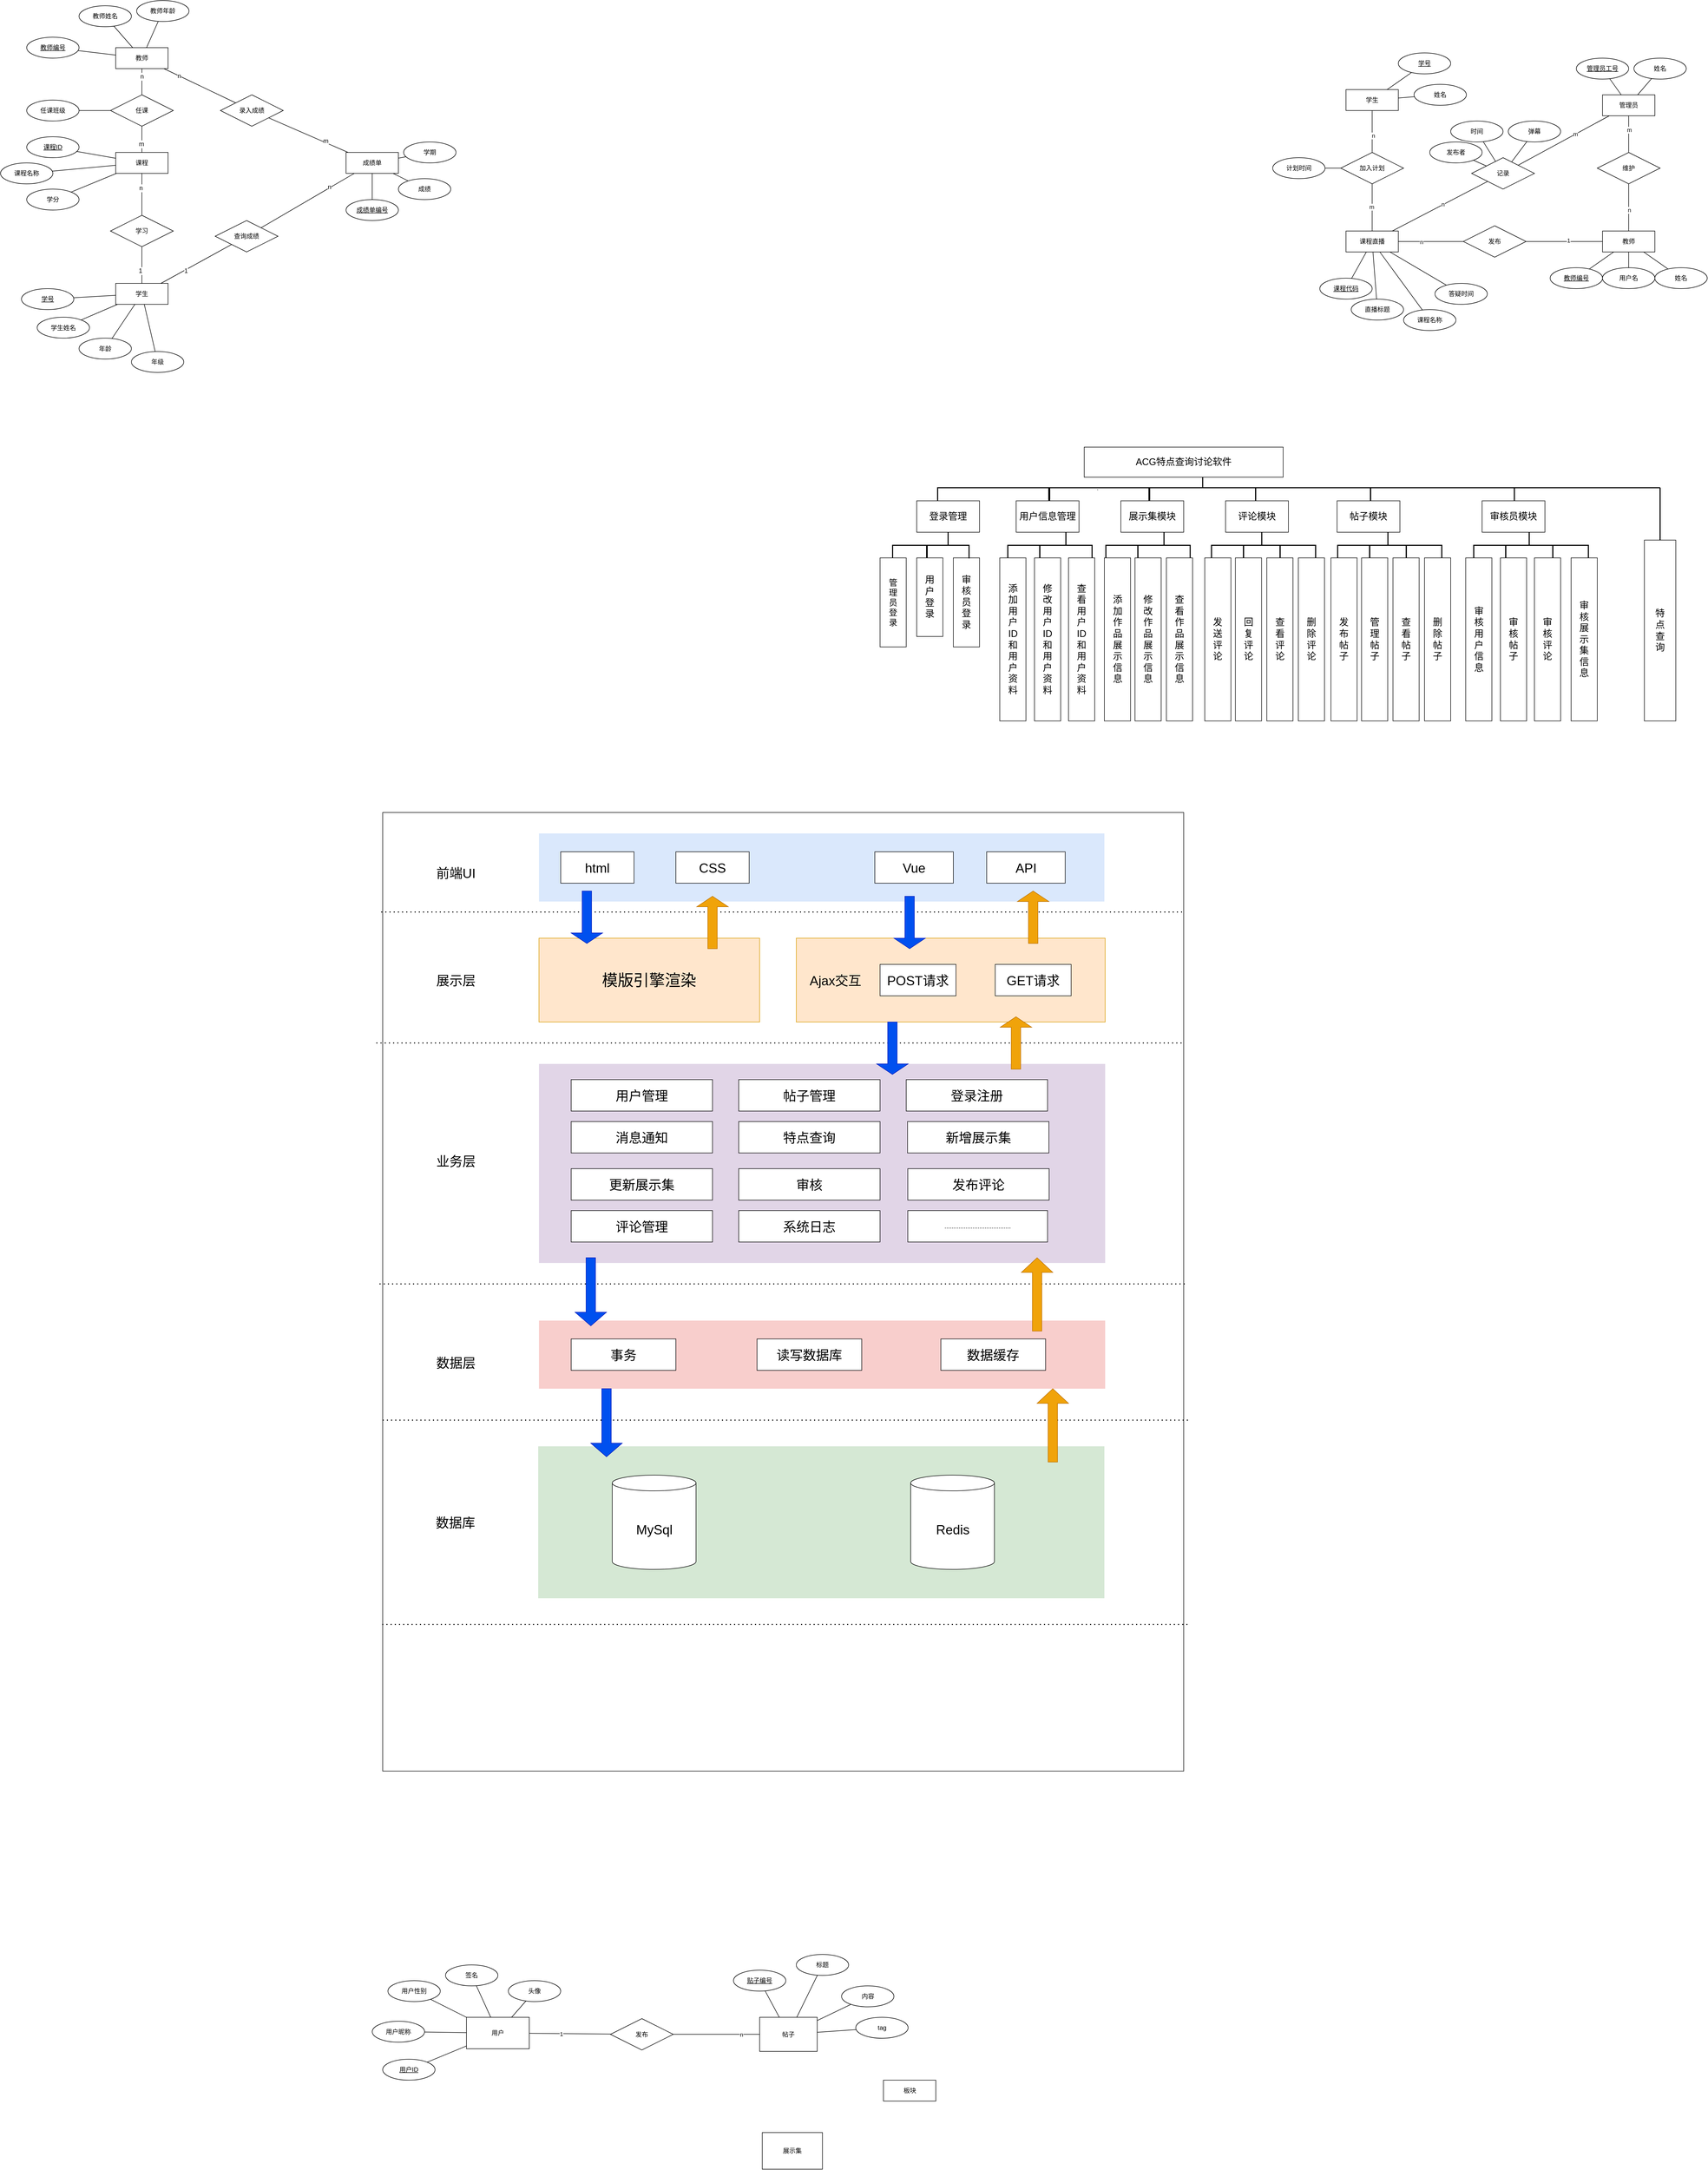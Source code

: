 <mxfile version="24.4.7" type="github">
  <diagram name="第 1 页" id="vnE6r9n9mOiBeiEeXdWy">
    <mxGraphModel dx="4974" dy="2016" grid="1" gridSize="10" guides="1" tooltips="1" connect="1" arrows="1" fold="1" page="1" pageScale="1" pageWidth="827" pageHeight="1169" math="0" shadow="0">
      <root>
        <mxCell id="0" />
        <mxCell id="1" parent="0" />
        <mxCell id="IppJ20PVIi7csmwHOfzA-1" value="学生" style="whiteSpace=wrap;html=1;align=center;" parent="1" vertex="1">
          <mxGeometry x="10" y="150" width="100" height="40" as="geometry" />
        </mxCell>
        <mxCell id="IppJ20PVIi7csmwHOfzA-2" value="教师" style="whiteSpace=wrap;html=1;align=center;" parent="1" vertex="1">
          <mxGeometry x="500" y="420" width="100" height="40" as="geometry" />
        </mxCell>
        <mxCell id="IppJ20PVIi7csmwHOfzA-3" value="课程直播" style="whiteSpace=wrap;html=1;align=center;" parent="1" vertex="1">
          <mxGeometry x="10" y="420" width="100" height="40" as="geometry" />
        </mxCell>
        <mxCell id="IppJ20PVIi7csmwHOfzA-4" value="姓名" style="ellipse;whiteSpace=wrap;html=1;align=center;" parent="1" vertex="1">
          <mxGeometry x="140" y="140" width="100" height="40" as="geometry" />
        </mxCell>
        <mxCell id="IppJ20PVIi7csmwHOfzA-5" value="学号" style="ellipse;whiteSpace=wrap;html=1;align=center;fontStyle=4;" parent="1" vertex="1">
          <mxGeometry x="110" y="80" width="100" height="40" as="geometry" />
        </mxCell>
        <mxCell id="IppJ20PVIi7csmwHOfzA-6" value="" style="endArrow=none;html=1;rounded=0;" parent="1" source="IppJ20PVIi7csmwHOfzA-5" target="IppJ20PVIi7csmwHOfzA-1" edge="1">
          <mxGeometry relative="1" as="geometry">
            <mxPoint x="150" y="250" as="sourcePoint" />
            <mxPoint x="310" y="250" as="targetPoint" />
          </mxGeometry>
        </mxCell>
        <mxCell id="IppJ20PVIi7csmwHOfzA-7" value="" style="endArrow=none;html=1;rounded=0;" parent="1" source="IppJ20PVIi7csmwHOfzA-4" target="IppJ20PVIi7csmwHOfzA-1" edge="1">
          <mxGeometry relative="1" as="geometry">
            <mxPoint x="150" y="250" as="sourcePoint" />
            <mxPoint x="310" y="250" as="targetPoint" />
          </mxGeometry>
        </mxCell>
        <mxCell id="IppJ20PVIi7csmwHOfzA-8" value="加入计划" style="shape=rhombus;perimeter=rhombusPerimeter;whiteSpace=wrap;html=1;align=center;" parent="1" vertex="1">
          <mxGeometry y="270" width="120" height="60" as="geometry" />
        </mxCell>
        <mxCell id="IppJ20PVIi7csmwHOfzA-9" value="发布" style="shape=rhombus;perimeter=rhombusPerimeter;whiteSpace=wrap;html=1;align=center;" parent="1" vertex="1">
          <mxGeometry x="234" y="410" width="120" height="60" as="geometry" />
        </mxCell>
        <mxCell id="IppJ20PVIi7csmwHOfzA-10" value="" style="endArrow=none;html=1;rounded=0;" parent="1" source="IppJ20PVIi7csmwHOfzA-8" target="IppJ20PVIi7csmwHOfzA-1" edge="1">
          <mxGeometry relative="1" as="geometry">
            <mxPoint x="130" y="400" as="sourcePoint" />
            <mxPoint x="290" y="400" as="targetPoint" />
          </mxGeometry>
        </mxCell>
        <mxCell id="IppJ20PVIi7csmwHOfzA-28" value="n" style="edgeLabel;html=1;align=center;verticalAlign=middle;resizable=0;points=[];" parent="IppJ20PVIi7csmwHOfzA-10" vertex="1" connectable="0">
          <mxGeometry x="-0.2" y="-2" relative="1" as="geometry">
            <mxPoint as="offset" />
          </mxGeometry>
        </mxCell>
        <mxCell id="IppJ20PVIi7csmwHOfzA-11" value="" style="endArrow=none;html=1;rounded=0;" parent="1" source="IppJ20PVIi7csmwHOfzA-3" target="IppJ20PVIi7csmwHOfzA-8" edge="1">
          <mxGeometry relative="1" as="geometry">
            <mxPoint x="270" y="410" as="sourcePoint" />
            <mxPoint x="430" y="410" as="targetPoint" />
          </mxGeometry>
        </mxCell>
        <mxCell id="IppJ20PVIi7csmwHOfzA-29" value="m" style="edgeLabel;html=1;align=center;verticalAlign=middle;resizable=0;points=[];" parent="IppJ20PVIi7csmwHOfzA-11" vertex="1" connectable="0">
          <mxGeometry x="0.022" y="1" relative="1" as="geometry">
            <mxPoint as="offset" />
          </mxGeometry>
        </mxCell>
        <mxCell id="IppJ20PVIi7csmwHOfzA-12" value="" style="endArrow=none;html=1;rounded=0;" parent="1" source="IppJ20PVIi7csmwHOfzA-3" target="IppJ20PVIi7csmwHOfzA-9" edge="1">
          <mxGeometry relative="1" as="geometry">
            <mxPoint x="270" y="410" as="sourcePoint" />
            <mxPoint x="430" y="410" as="targetPoint" />
          </mxGeometry>
        </mxCell>
        <mxCell id="IppJ20PVIi7csmwHOfzA-20" value="n" style="edgeLabel;html=1;align=center;verticalAlign=middle;resizable=0;points=[];" parent="IppJ20PVIi7csmwHOfzA-12" vertex="1" connectable="0">
          <mxGeometry x="-0.29" y="-1" relative="1" as="geometry">
            <mxPoint as="offset" />
          </mxGeometry>
        </mxCell>
        <mxCell id="IppJ20PVIi7csmwHOfzA-13" value="" style="endArrow=none;html=1;rounded=0;" parent="1" source="IppJ20PVIi7csmwHOfzA-9" target="IppJ20PVIi7csmwHOfzA-2" edge="1">
          <mxGeometry relative="1" as="geometry">
            <mxPoint x="270" y="410" as="sourcePoint" />
            <mxPoint x="430" y="410" as="targetPoint" />
          </mxGeometry>
        </mxCell>
        <mxCell id="IppJ20PVIi7csmwHOfzA-19" value="1" style="edgeLabel;html=1;align=center;verticalAlign=middle;resizable=0;points=[];" parent="IppJ20PVIi7csmwHOfzA-13" vertex="1" connectable="0">
          <mxGeometry x="0.11" y="2" relative="1" as="geometry">
            <mxPoint as="offset" />
          </mxGeometry>
        </mxCell>
        <mxCell id="IppJ20PVIi7csmwHOfzA-14" value="管理员" style="whiteSpace=wrap;html=1;align=center;" parent="1" vertex="1">
          <mxGeometry x="500" y="160" width="100" height="40" as="geometry" />
        </mxCell>
        <mxCell id="IppJ20PVIi7csmwHOfzA-15" value="维护" style="shape=rhombus;perimeter=rhombusPerimeter;whiteSpace=wrap;html=1;align=center;" parent="1" vertex="1">
          <mxGeometry x="490" y="270" width="120" height="60" as="geometry" />
        </mxCell>
        <mxCell id="IppJ20PVIi7csmwHOfzA-16" value="" style="endArrow=none;html=1;rounded=0;" parent="1" source="IppJ20PVIi7csmwHOfzA-15" target="IppJ20PVIi7csmwHOfzA-2" edge="1">
          <mxGeometry relative="1" as="geometry">
            <mxPoint x="270" y="410" as="sourcePoint" />
            <mxPoint x="430" y="410" as="targetPoint" />
          </mxGeometry>
        </mxCell>
        <mxCell id="IppJ20PVIi7csmwHOfzA-25" value="n" style="edgeLabel;html=1;align=center;verticalAlign=middle;resizable=0;points=[];" parent="IppJ20PVIi7csmwHOfzA-16" vertex="1" connectable="0">
          <mxGeometry x="0.111" y="1" relative="1" as="geometry">
            <mxPoint as="offset" />
          </mxGeometry>
        </mxCell>
        <mxCell id="IppJ20PVIi7csmwHOfzA-17" value="" style="endArrow=none;html=1;rounded=0;" parent="1" source="IppJ20PVIi7csmwHOfzA-15" target="IppJ20PVIi7csmwHOfzA-14" edge="1">
          <mxGeometry relative="1" as="geometry">
            <mxPoint x="270" y="410" as="sourcePoint" />
            <mxPoint x="430" y="410" as="targetPoint" />
          </mxGeometry>
        </mxCell>
        <mxCell id="IppJ20PVIi7csmwHOfzA-65" value="m" style="edgeLabel;html=1;align=center;verticalAlign=middle;resizable=0;points=[];" parent="IppJ20PVIi7csmwHOfzA-17" vertex="1" connectable="0">
          <mxGeometry x="0.229" y="-1" relative="1" as="geometry">
            <mxPoint as="offset" />
          </mxGeometry>
        </mxCell>
        <mxCell id="IppJ20PVIi7csmwHOfzA-21" value="记录" style="shape=rhombus;perimeter=rhombusPerimeter;whiteSpace=wrap;html=1;align=center;" parent="1" vertex="1">
          <mxGeometry x="250" y="280" width="120" height="60" as="geometry" />
        </mxCell>
        <mxCell id="IppJ20PVIi7csmwHOfzA-22" value="" style="endArrow=none;html=1;rounded=0;" parent="1" source="IppJ20PVIi7csmwHOfzA-21" target="IppJ20PVIi7csmwHOfzA-14" edge="1">
          <mxGeometry relative="1" as="geometry">
            <mxPoint x="270" y="410" as="sourcePoint" />
            <mxPoint x="430" y="410" as="targetPoint" />
          </mxGeometry>
        </mxCell>
        <mxCell id="IppJ20PVIi7csmwHOfzA-66" value="m" style="edgeLabel;html=1;align=center;verticalAlign=middle;resizable=0;points=[];" parent="IppJ20PVIi7csmwHOfzA-22" vertex="1" connectable="0">
          <mxGeometry x="0.245" y="1" relative="1" as="geometry">
            <mxPoint x="1" as="offset" />
          </mxGeometry>
        </mxCell>
        <mxCell id="IppJ20PVIi7csmwHOfzA-23" value="" style="endArrow=none;html=1;rounded=0;" parent="1" source="IppJ20PVIi7csmwHOfzA-3" target="IppJ20PVIi7csmwHOfzA-21" edge="1">
          <mxGeometry relative="1" as="geometry">
            <mxPoint x="270" y="410" as="sourcePoint" />
            <mxPoint x="430" y="410" as="targetPoint" />
          </mxGeometry>
        </mxCell>
        <mxCell id="IppJ20PVIi7csmwHOfzA-27" value="n" style="edgeLabel;html=1;align=center;verticalAlign=middle;resizable=0;points=[];" parent="IppJ20PVIi7csmwHOfzA-23" vertex="1" connectable="0">
          <mxGeometry x="0.07" y="1" relative="1" as="geometry">
            <mxPoint x="-1" as="offset" />
          </mxGeometry>
        </mxCell>
        <mxCell id="IppJ20PVIi7csmwHOfzA-30" value="直播标题" style="ellipse;whiteSpace=wrap;html=1;align=center;" parent="1" vertex="1">
          <mxGeometry x="20" y="550" width="100" height="40" as="geometry" />
        </mxCell>
        <mxCell id="IppJ20PVIi7csmwHOfzA-31" value="课程代码" style="ellipse;whiteSpace=wrap;html=1;align=center;fontStyle=4;" parent="1" vertex="1">
          <mxGeometry x="-40" y="510" width="100" height="40" as="geometry" />
        </mxCell>
        <mxCell id="IppJ20PVIi7csmwHOfzA-34" value="" style="endArrow=none;html=1;rounded=0;" parent="1" source="IppJ20PVIi7csmwHOfzA-31" target="IppJ20PVIi7csmwHOfzA-3" edge="1">
          <mxGeometry relative="1" as="geometry">
            <mxPoint x="20" y="520" as="sourcePoint" />
            <mxPoint x="430" y="410" as="targetPoint" />
          </mxGeometry>
        </mxCell>
        <mxCell id="IppJ20PVIi7csmwHOfzA-35" value="" style="endArrow=none;html=1;rounded=0;" parent="1" source="IppJ20PVIi7csmwHOfzA-3" target="IppJ20PVIi7csmwHOfzA-30" edge="1">
          <mxGeometry relative="1" as="geometry">
            <mxPoint x="270" y="410" as="sourcePoint" />
            <mxPoint x="430" y="410" as="targetPoint" />
          </mxGeometry>
        </mxCell>
        <mxCell id="IppJ20PVIi7csmwHOfzA-37" value="" style="endArrow=none;html=1;rounded=0;" parent="1" source="IppJ20PVIi7csmwHOfzA-21" edge="1">
          <mxGeometry relative="1" as="geometry">
            <mxPoint x="270" y="410" as="sourcePoint" />
            <mxPoint x="253.448" y="284.866" as="targetPoint" />
          </mxGeometry>
        </mxCell>
        <mxCell id="IppJ20PVIi7csmwHOfzA-39" value="时间" style="ellipse;whiteSpace=wrap;html=1;align=center;" parent="1" vertex="1">
          <mxGeometry x="210" y="210" width="100" height="40" as="geometry" />
        </mxCell>
        <mxCell id="IppJ20PVIi7csmwHOfzA-40" value="" style="endArrow=none;html=1;rounded=0;" parent="1" source="IppJ20PVIi7csmwHOfzA-21" target="IppJ20PVIi7csmwHOfzA-39" edge="1">
          <mxGeometry relative="1" as="geometry">
            <mxPoint x="310" y="300" as="sourcePoint" />
            <mxPoint x="430" y="410" as="targetPoint" />
          </mxGeometry>
        </mxCell>
        <mxCell id="IppJ20PVIi7csmwHOfzA-41" value="弹幕" style="ellipse;whiteSpace=wrap;html=1;align=center;" parent="1" vertex="1">
          <mxGeometry x="320" y="210" width="100" height="40" as="geometry" />
        </mxCell>
        <mxCell id="IppJ20PVIi7csmwHOfzA-42" value="" style="endArrow=none;html=1;rounded=0;" parent="1" source="IppJ20PVIi7csmwHOfzA-21" target="IppJ20PVIi7csmwHOfzA-41" edge="1">
          <mxGeometry relative="1" as="geometry">
            <mxPoint x="270" y="410" as="sourcePoint" />
            <mxPoint x="430" y="410" as="targetPoint" />
          </mxGeometry>
        </mxCell>
        <mxCell id="IppJ20PVIi7csmwHOfzA-43" value="教师编号" style="ellipse;whiteSpace=wrap;html=1;align=center;fontStyle=4;" parent="1" vertex="1">
          <mxGeometry x="400" y="490" width="100" height="40" as="geometry" />
        </mxCell>
        <mxCell id="IppJ20PVIi7csmwHOfzA-44" value="姓名" style="ellipse;whiteSpace=wrap;html=1;align=center;" parent="1" vertex="1">
          <mxGeometry x="600" y="490" width="100" height="40" as="geometry" />
        </mxCell>
        <mxCell id="IppJ20PVIi7csmwHOfzA-45" value="" style="endArrow=none;html=1;rounded=0;" parent="1" source="IppJ20PVIi7csmwHOfzA-43" target="IppJ20PVIi7csmwHOfzA-2" edge="1">
          <mxGeometry relative="1" as="geometry">
            <mxPoint x="270" y="410" as="sourcePoint" />
            <mxPoint x="430" y="410" as="targetPoint" />
          </mxGeometry>
        </mxCell>
        <mxCell id="IppJ20PVIi7csmwHOfzA-46" value="" style="endArrow=none;html=1;rounded=0;" parent="1" source="IppJ20PVIi7csmwHOfzA-44" target="IppJ20PVIi7csmwHOfzA-2" edge="1">
          <mxGeometry relative="1" as="geometry">
            <mxPoint x="270" y="410" as="sourcePoint" />
            <mxPoint x="430" y="410" as="targetPoint" />
          </mxGeometry>
        </mxCell>
        <mxCell id="IppJ20PVIi7csmwHOfzA-47" value="管理员工号" style="ellipse;whiteSpace=wrap;html=1;align=center;fontStyle=4;" parent="1" vertex="1">
          <mxGeometry x="450" y="90" width="100" height="40" as="geometry" />
        </mxCell>
        <mxCell id="IppJ20PVIi7csmwHOfzA-48" value="姓名" style="ellipse;whiteSpace=wrap;html=1;align=center;" parent="1" vertex="1">
          <mxGeometry x="560" y="90" width="100" height="40" as="geometry" />
        </mxCell>
        <mxCell id="IppJ20PVIi7csmwHOfzA-49" value="" style="endArrow=none;html=1;rounded=0;" parent="1" source="IppJ20PVIi7csmwHOfzA-14" target="IppJ20PVIi7csmwHOfzA-47" edge="1">
          <mxGeometry relative="1" as="geometry">
            <mxPoint x="270" y="410" as="sourcePoint" />
            <mxPoint x="430" y="410" as="targetPoint" />
          </mxGeometry>
        </mxCell>
        <mxCell id="IppJ20PVIi7csmwHOfzA-50" value="" style="endArrow=none;html=1;rounded=0;" parent="1" source="IppJ20PVIi7csmwHOfzA-14" target="IppJ20PVIi7csmwHOfzA-48" edge="1">
          <mxGeometry relative="1" as="geometry">
            <mxPoint x="270" y="410" as="sourcePoint" />
            <mxPoint x="430" y="410" as="targetPoint" />
          </mxGeometry>
        </mxCell>
        <mxCell id="IppJ20PVIi7csmwHOfzA-52" value="用户名" style="ellipse;whiteSpace=wrap;html=1;align=center;" parent="1" vertex="1">
          <mxGeometry x="500" y="490" width="100" height="40" as="geometry" />
        </mxCell>
        <mxCell id="IppJ20PVIi7csmwHOfzA-53" value="" style="endArrow=none;html=1;rounded=0;" parent="1" source="IppJ20PVIi7csmwHOfzA-52" target="IppJ20PVIi7csmwHOfzA-2" edge="1">
          <mxGeometry relative="1" as="geometry">
            <mxPoint x="270" y="410" as="sourcePoint" />
            <mxPoint x="430" y="410" as="targetPoint" />
          </mxGeometry>
        </mxCell>
        <mxCell id="IppJ20PVIi7csmwHOfzA-54" value="课程名称" style="ellipse;whiteSpace=wrap;html=1;align=center;" parent="1" vertex="1">
          <mxGeometry x="120" y="570" width="100" height="40" as="geometry" />
        </mxCell>
        <mxCell id="IppJ20PVIi7csmwHOfzA-55" value="" style="endArrow=none;html=1;rounded=0;" parent="1" source="IppJ20PVIi7csmwHOfzA-3" target="IppJ20PVIi7csmwHOfzA-54" edge="1">
          <mxGeometry relative="1" as="geometry">
            <mxPoint x="270" y="410" as="sourcePoint" />
            <mxPoint x="430" y="410" as="targetPoint" />
          </mxGeometry>
        </mxCell>
        <mxCell id="IppJ20PVIi7csmwHOfzA-56" value="答疑时间" style="ellipse;whiteSpace=wrap;html=1;align=center;" parent="1" vertex="1">
          <mxGeometry x="180" y="520" width="100" height="40" as="geometry" />
        </mxCell>
        <mxCell id="IppJ20PVIi7csmwHOfzA-57" value="" style="endArrow=none;html=1;rounded=0;" parent="1" source="IppJ20PVIi7csmwHOfzA-3" target="IppJ20PVIi7csmwHOfzA-56" edge="1">
          <mxGeometry relative="1" as="geometry">
            <mxPoint x="270" y="410" as="sourcePoint" />
            <mxPoint x="430" y="410" as="targetPoint" />
          </mxGeometry>
        </mxCell>
        <mxCell id="IppJ20PVIi7csmwHOfzA-63" value="发布者" style="ellipse;whiteSpace=wrap;html=1;align=center;" parent="1" vertex="1">
          <mxGeometry x="170" y="250" width="100" height="40" as="geometry" />
        </mxCell>
        <mxCell id="IppJ20PVIi7csmwHOfzA-67" value="计划时间" style="ellipse;whiteSpace=wrap;html=1;align=center;" parent="1" vertex="1">
          <mxGeometry x="-130" y="280" width="100" height="40" as="geometry" />
        </mxCell>
        <mxCell id="IppJ20PVIi7csmwHOfzA-68" value="" style="endArrow=none;html=1;rounded=0;" parent="1" source="IppJ20PVIi7csmwHOfzA-8" target="IppJ20PVIi7csmwHOfzA-67" edge="1">
          <mxGeometry relative="1" as="geometry">
            <mxPoint x="270" y="410" as="sourcePoint" />
            <mxPoint x="430" y="410" as="targetPoint" />
          </mxGeometry>
        </mxCell>
        <mxCell id="NUyhCIWa_HII1lubX2qK-3" value="&lt;font style=&quot;font-size: 18px;&quot;&gt;登录管理&lt;/font&gt;" style="rounded=0;whiteSpace=wrap;html=1;" parent="1" vertex="1">
          <mxGeometry x="-810" y="935" width="120" height="60" as="geometry" />
        </mxCell>
        <mxCell id="NUyhCIWa_HII1lubX2qK-4" value="&lt;font style=&quot;font-size: 18px;&quot;&gt;用户信息管理&lt;/font&gt;" style="rounded=0;whiteSpace=wrap;html=1;" parent="1" vertex="1">
          <mxGeometry x="-620" y="935" width="120" height="60" as="geometry" />
        </mxCell>
        <mxCell id="NUyhCIWa_HII1lubX2qK-7" value="&lt;font style=&quot;font-size: 18px;&quot;&gt;评论模块&lt;/font&gt;" style="rounded=0;whiteSpace=wrap;html=1;" parent="1" vertex="1">
          <mxGeometry x="-220" y="935" width="120" height="60" as="geometry" />
        </mxCell>
        <mxCell id="NUyhCIWa_HII1lubX2qK-8" value="&lt;font style=&quot;font-size: 18px;&quot;&gt;帖子模块&lt;/font&gt;" style="rounded=0;whiteSpace=wrap;html=1;" parent="1" vertex="1">
          <mxGeometry x="-7" y="935" width="120" height="60" as="geometry" />
        </mxCell>
        <mxCell id="NUyhCIWa_HII1lubX2qK-10" value="&lt;font style=&quot;font-size: 18px;&quot;&gt;审核员模块&lt;/font&gt;" style="rounded=0;whiteSpace=wrap;html=1;" parent="1" vertex="1">
          <mxGeometry x="270" y="935" width="120" height="60" as="geometry" />
        </mxCell>
        <mxCell id="NUyhCIWa_HII1lubX2qK-13" value="" style="strokeWidth=2;html=1;shape=mxgraph.flowchart.annotation_2;align=left;labelPosition=right;pointerEvents=1;rotation=90;" parent="1" vertex="1">
          <mxGeometry x="-288.75" y="808.75" width="50" height="202.5" as="geometry" />
        </mxCell>
        <mxCell id="NUyhCIWa_HII1lubX2qK-2" value="&lt;font style=&quot;font-size: 18px;&quot;&gt;ACG特点查询讨论软件&lt;/font&gt;" style="rounded=0;whiteSpace=wrap;html=1;" parent="1" vertex="1">
          <mxGeometry x="-490" y="832.5" width="380" height="57.5" as="geometry" />
        </mxCell>
        <mxCell id="NUyhCIWa_HII1lubX2qK-14" value="" style="strokeWidth=2;html=1;shape=mxgraph.flowchart.annotation_1;align=left;pointerEvents=1;rotation=90;" parent="1" vertex="1">
          <mxGeometry x="-65.27" y="812.58" width="25" height="219.84" as="geometry" />
        </mxCell>
        <mxCell id="NUyhCIWa_HII1lubX2qK-16" value="" style="strokeWidth=2;html=1;shape=mxgraph.flowchart.annotation_1;align=left;pointerEvents=1;rotation=90;" parent="1" vertex="1">
          <mxGeometry x="181.73" y="785.08" width="25" height="274.85" as="geometry" />
        </mxCell>
        <mxCell id="NUyhCIWa_HII1lubX2qK-17" value="." style="strokeWidth=2;html=1;shape=mxgraph.flowchart.annotation_1;align=left;pointerEvents=1;rotation=90;" parent="1" vertex="1">
          <mxGeometry x="-473.65" y="827.66" width="25" height="189.69" as="geometry" />
        </mxCell>
        <mxCell id="NUyhCIWa_HII1lubX2qK-6" value="&lt;font style=&quot;font-size: 18px;&quot;&gt;展示集模块&lt;/font&gt;" style="rounded=0;whiteSpace=wrap;html=1;" parent="1" vertex="1">
          <mxGeometry x="-420" y="935" width="120" height="60" as="geometry" />
        </mxCell>
        <mxCell id="NUyhCIWa_HII1lubX2qK-18" value="" style="strokeWidth=2;html=1;shape=mxgraph.flowchart.annotation_1;align=left;pointerEvents=1;rotation=90;" parent="1" vertex="1">
          <mxGeometry x="-676.32" y="816.33" width="25" height="212.35" as="geometry" />
        </mxCell>
        <mxCell id="NUyhCIWa_HII1lubX2qK-22" value="&lt;font style=&quot;font-size: 18px;&quot;&gt;审&lt;/font&gt;&lt;div&gt;&lt;font style=&quot;font-size: 18px;&quot;&gt;核&lt;/font&gt;&lt;/div&gt;&lt;div&gt;&lt;font style=&quot;font-size: 18px;&quot;&gt;员&lt;/font&gt;&lt;/div&gt;&lt;div&gt;&lt;font style=&quot;font-size: 18px;&quot;&gt;登&lt;/font&gt;&lt;/div&gt;&lt;div&gt;&lt;font style=&quot;font-size: 18px;&quot;&gt;录&lt;/font&gt;&lt;/div&gt;" style="rounded=0;whiteSpace=wrap;html=1;" parent="1" vertex="1">
          <mxGeometry x="-740" y="1044" width="50" height="170" as="geometry" />
        </mxCell>
        <mxCell id="NUyhCIWa_HII1lubX2qK-23" value="" style="strokeWidth=2;html=1;shape=mxgraph.flowchart.annotation_2;align=left;labelPosition=right;pointerEvents=1;rotation=90;" parent="1" vertex="1">
          <mxGeometry x="-775" y="980" width="50" height="80" as="geometry" />
        </mxCell>
        <mxCell id="NUyhCIWa_HII1lubX2qK-24" value="" style="strokeWidth=2;html=1;shape=mxgraph.flowchart.annotation_1;align=left;pointerEvents=1;rotation=90;" parent="1" vertex="1">
          <mxGeometry x="-838.5" y="1002.5" width="30" height="65" as="geometry" />
        </mxCell>
        <mxCell id="NUyhCIWa_HII1lubX2qK-21" value="&lt;font style=&quot;font-size: 18px;&quot;&gt;用&lt;/font&gt;&lt;div&gt;&lt;font style=&quot;font-size: 18px;&quot;&gt;户&lt;/font&gt;&lt;/div&gt;&lt;div&gt;&lt;font style=&quot;font-size: 18px;&quot;&gt;登&lt;/font&gt;&lt;/div&gt;&lt;div&gt;&lt;font style=&quot;font-size: 18px;&quot;&gt;录&lt;/font&gt;&lt;/div&gt;" style="rounded=0;whiteSpace=wrap;html=1;" parent="1" vertex="1">
          <mxGeometry x="-810" y="1044" width="50" height="150" as="geometry" />
        </mxCell>
        <mxCell id="NUyhCIWa_HII1lubX2qK-20" value="&lt;font style=&quot;font-size: 16px;&quot;&gt;管&lt;/font&gt;&lt;div style=&quot;font-size: 16px;&quot;&gt;&lt;font style=&quot;font-size: 16px;&quot;&gt;理&lt;/font&gt;&lt;/div&gt;&lt;div style=&quot;font-size: 16px;&quot;&gt;&lt;font style=&quot;font-size: 16px;&quot;&gt;员&lt;/font&gt;&lt;/div&gt;&lt;div style=&quot;font-size: 16px;&quot;&gt;&lt;font style=&quot;font-size: 16px;&quot;&gt;登&lt;/font&gt;&lt;/div&gt;&lt;div style=&quot;font-size: 16px;&quot;&gt;&lt;font style=&quot;font-size: 16px;&quot;&gt;录&lt;/font&gt;&lt;/div&gt;" style="rounded=0;whiteSpace=wrap;html=1;" parent="1" vertex="1">
          <mxGeometry x="-880" y="1044" width="50" height="170" as="geometry" />
        </mxCell>
        <mxCell id="NUyhCIWa_HII1lubX2qK-31" value="" style="strokeWidth=2;html=1;shape=mxgraph.flowchart.annotation_2;align=left;labelPosition=right;pointerEvents=1;rotation=90;" parent="1" vertex="1">
          <mxGeometry x="-550" y="970" width="50" height="100" as="geometry" />
        </mxCell>
        <mxCell id="NUyhCIWa_HII1lubX2qK-30" value="&lt;span style=&quot;font-size: 18px;&quot;&gt;查&lt;/span&gt;&lt;div&gt;&lt;span style=&quot;font-size: 18px;&quot;&gt;看&lt;/span&gt;&lt;br&gt;&lt;div style=&quot;font-size: 18px;&quot;&gt;&lt;font style=&quot;font-size: 18px;&quot;&gt;用&lt;/font&gt;&lt;/div&gt;&lt;div style=&quot;font-size: 18px;&quot;&gt;&lt;font style=&quot;font-size: 18px;&quot;&gt;户&lt;/font&gt;&lt;/div&gt;&lt;div style=&quot;font-size: 18px;&quot;&gt;&lt;font style=&quot;font-size: 18px;&quot;&gt;ID&lt;/font&gt;&lt;/div&gt;&lt;div style=&quot;font-size: 18px;&quot;&gt;&lt;font style=&quot;font-size: 18px;&quot;&gt;和&lt;/font&gt;&lt;/div&gt;&lt;div style=&quot;font-size: 18px;&quot;&gt;&lt;font style=&quot;font-size: 18px;&quot;&gt;用&lt;/font&gt;&lt;/div&gt;&lt;div style=&quot;font-size: 18px;&quot;&gt;&lt;font style=&quot;font-size: 18px;&quot;&gt;户&lt;/font&gt;&lt;/div&gt;&lt;div style=&quot;font-size: 18px;&quot;&gt;&lt;font style=&quot;font-size: 18px;&quot;&gt;资&lt;/font&gt;&lt;/div&gt;&lt;div style=&quot;font-size: 18px;&quot;&gt;&lt;font style=&quot;font-size: 18px;&quot;&gt;料&lt;/font&gt;&lt;/div&gt;&lt;/div&gt;" style="rounded=0;whiteSpace=wrap;html=1;" parent="1" vertex="1">
          <mxGeometry x="-520" y="1044" width="50" height="311.32" as="geometry" />
        </mxCell>
        <mxCell id="NUyhCIWa_HII1lubX2qK-32" value="" style="strokeWidth=2;html=1;shape=mxgraph.flowchart.annotation_1;align=left;pointerEvents=1;rotation=90;" parent="1" vertex="1">
          <mxGeometry x="-620.37" y="1004.38" width="30" height="61.25" as="geometry" />
        </mxCell>
        <mxCell id="NUyhCIWa_HII1lubX2qK-28" value="&lt;span style=&quot;font-size: 18px;&quot;&gt;修&lt;/span&gt;&lt;div&gt;&lt;span style=&quot;font-size: 18px;&quot;&gt;改&lt;/span&gt;&lt;br&gt;&lt;div style=&quot;font-size: 18px;&quot;&gt;&lt;font style=&quot;font-size: 18px;&quot;&gt;用&lt;/font&gt;&lt;/div&gt;&lt;div style=&quot;font-size: 18px;&quot;&gt;&lt;font style=&quot;font-size: 18px;&quot;&gt;户&lt;/font&gt;&lt;/div&gt;&lt;div style=&quot;font-size: 18px;&quot;&gt;&lt;font style=&quot;font-size: 18px;&quot;&gt;ID&lt;/font&gt;&lt;/div&gt;&lt;div style=&quot;font-size: 18px;&quot;&gt;&lt;font style=&quot;font-size: 18px;&quot;&gt;和&lt;/font&gt;&lt;/div&gt;&lt;div style=&quot;font-size: 18px;&quot;&gt;&lt;font style=&quot;font-size: 18px;&quot;&gt;用&lt;/font&gt;&lt;/div&gt;&lt;div style=&quot;font-size: 18px;&quot;&gt;&lt;font style=&quot;font-size: 18px;&quot;&gt;户&lt;/font&gt;&lt;/div&gt;&lt;div style=&quot;font-size: 18px;&quot;&gt;&lt;font style=&quot;font-size: 18px;&quot;&gt;资&lt;/font&gt;&lt;/div&gt;&lt;div style=&quot;font-size: 18px;&quot;&gt;&lt;font style=&quot;font-size: 18px;&quot;&gt;料&lt;/font&gt;&lt;/div&gt;&lt;/div&gt;" style="rounded=0;whiteSpace=wrap;html=1;" parent="1" vertex="1">
          <mxGeometry x="-585" y="1044" width="50" height="311.32" as="geometry" />
        </mxCell>
        <mxCell id="NUyhCIWa_HII1lubX2qK-25" value="&lt;font style=&quot;font-size: 18px;&quot;&gt;添&lt;/font&gt;&lt;div style=&quot;font-size: 18px;&quot;&gt;&lt;font style=&quot;font-size: 18px;&quot;&gt;加&lt;/font&gt;&lt;/div&gt;&lt;div style=&quot;font-size: 18px;&quot;&gt;&lt;font style=&quot;font-size: 18px;&quot;&gt;用&lt;/font&gt;&lt;/div&gt;&lt;div style=&quot;font-size: 18px;&quot;&gt;&lt;font style=&quot;font-size: 18px;&quot;&gt;户&lt;/font&gt;&lt;/div&gt;&lt;div style=&quot;font-size: 18px;&quot;&gt;&lt;font style=&quot;font-size: 18px;&quot;&gt;ID&lt;/font&gt;&lt;/div&gt;&lt;div style=&quot;font-size: 18px;&quot;&gt;&lt;font style=&quot;font-size: 18px;&quot;&gt;和&lt;/font&gt;&lt;/div&gt;&lt;div style=&quot;font-size: 18px;&quot;&gt;&lt;font style=&quot;font-size: 18px;&quot;&gt;用&lt;/font&gt;&lt;/div&gt;&lt;div style=&quot;font-size: 18px;&quot;&gt;&lt;font style=&quot;font-size: 18px;&quot;&gt;户&lt;/font&gt;&lt;/div&gt;&lt;div style=&quot;font-size: 18px;&quot;&gt;&lt;font style=&quot;font-size: 18px;&quot;&gt;资&lt;/font&gt;&lt;/div&gt;&lt;div style=&quot;font-size: 18px;&quot;&gt;&lt;font style=&quot;font-size: 18px;&quot;&gt;料&lt;/font&gt;&lt;/div&gt;" style="rounded=0;whiteSpace=wrap;html=1;" parent="1" vertex="1">
          <mxGeometry x="-651.32" y="1044" width="50" height="311.32" as="geometry" />
        </mxCell>
        <mxCell id="NUyhCIWa_HII1lubX2qK-36" value="" style="strokeWidth=2;html=1;shape=mxgraph.flowchart.annotation_2;align=left;labelPosition=right;pointerEvents=1;rotation=90;" parent="1" vertex="1">
          <mxGeometry x="-362.63" y="970" width="50" height="100" as="geometry" />
        </mxCell>
        <mxCell id="NUyhCIWa_HII1lubX2qK-37" value="" style="strokeWidth=2;html=1;shape=mxgraph.flowchart.annotation_1;align=left;pointerEvents=1;rotation=90;" parent="1" vertex="1">
          <mxGeometry x="-433" y="1004.38" width="30" height="61.25" as="geometry" />
        </mxCell>
        <mxCell id="NUyhCIWa_HII1lubX2qK-33" value="&lt;font style=&quot;font-size: 18px;&quot;&gt;添&lt;/font&gt;&lt;div style=&quot;font-size: 18px;&quot;&gt;&lt;font style=&quot;font-size: 18px;&quot;&gt;加&lt;/font&gt;&lt;/div&gt;&lt;div style=&quot;font-size: 18px;&quot;&gt;&lt;font style=&quot;font-size: 18px;&quot;&gt;作&lt;/font&gt;&lt;/div&gt;&lt;div style=&quot;font-size: 18px;&quot;&gt;&lt;font style=&quot;font-size: 18px;&quot;&gt;品&lt;/font&gt;&lt;/div&gt;&lt;div style=&quot;font-size: 18px;&quot;&gt;&lt;font style=&quot;font-size: 18px;&quot;&gt;展&lt;/font&gt;&lt;/div&gt;&lt;div style=&quot;font-size: 18px;&quot;&gt;&lt;font style=&quot;font-size: 18px;&quot;&gt;示&lt;/font&gt;&lt;/div&gt;&lt;div style=&quot;font-size: 18px;&quot;&gt;&lt;font style=&quot;font-size: 18px;&quot;&gt;信&lt;/font&gt;&lt;/div&gt;&lt;div style=&quot;font-size: 18px;&quot;&gt;&lt;font style=&quot;font-size: 18px;&quot;&gt;息&lt;/font&gt;&lt;/div&gt;" style="rounded=0;whiteSpace=wrap;html=1;" parent="1" vertex="1">
          <mxGeometry x="-451.5" y="1044" width="50" height="311.32" as="geometry" />
        </mxCell>
        <mxCell id="NUyhCIWa_HII1lubX2qK-34" value="&lt;span style=&quot;font-size: 18px;&quot;&gt;修&lt;/span&gt;&lt;div&gt;&lt;span style=&quot;font-size: 18px;&quot;&gt;改&lt;/span&gt;&lt;br&gt;&lt;div style=&quot;font-size: 18px;&quot;&gt;&lt;font style=&quot;font-size: 18px;&quot;&gt;作&lt;/font&gt;&lt;/div&gt;&lt;div style=&quot;font-size: 18px;&quot;&gt;&lt;font style=&quot;font-size: 18px;&quot;&gt;品&lt;/font&gt;&lt;/div&gt;&lt;div style=&quot;font-size: 18px;&quot;&gt;&lt;font style=&quot;font-size: 18px;&quot;&gt;展&lt;/font&gt;&lt;/div&gt;&lt;div style=&quot;font-size: 18px;&quot;&gt;&lt;font style=&quot;font-size: 18px;&quot;&gt;示&lt;/font&gt;&lt;/div&gt;&lt;div style=&quot;font-size: 18px;&quot;&gt;&lt;font style=&quot;font-size: 18px;&quot;&gt;信&lt;/font&gt;&lt;/div&gt;&lt;div style=&quot;font-size: 18px;&quot;&gt;&lt;font style=&quot;font-size: 18px;&quot;&gt;息&lt;/font&gt;&lt;/div&gt;&lt;/div&gt;" style="rounded=0;whiteSpace=wrap;html=1;" parent="1" vertex="1">
          <mxGeometry x="-393" y="1044" width="50" height="311.32" as="geometry" />
        </mxCell>
        <mxCell id="NUyhCIWa_HII1lubX2qK-35" value="&lt;span style=&quot;font-size: 18px;&quot;&gt;查&lt;/span&gt;&lt;div&gt;&lt;span style=&quot;font-size: 18px;&quot;&gt;看&lt;/span&gt;&lt;br&gt;&lt;div style=&quot;font-size: 18px;&quot;&gt;&lt;font style=&quot;font-size: 18px;&quot;&gt;作&lt;/font&gt;&lt;/div&gt;&lt;div style=&quot;font-size: 18px;&quot;&gt;&lt;font style=&quot;font-size: 18px;&quot;&gt;品&lt;/font&gt;&lt;/div&gt;&lt;div style=&quot;font-size: 18px;&quot;&gt;&lt;font style=&quot;font-size: 18px;&quot;&gt;展&lt;/font&gt;&lt;/div&gt;&lt;div style=&quot;font-size: 18px;&quot;&gt;&lt;font style=&quot;font-size: 18px;&quot;&gt;示&lt;/font&gt;&lt;/div&gt;&lt;div style=&quot;font-size: 18px;&quot;&gt;&lt;font style=&quot;font-size: 18px;&quot;&gt;信&lt;/font&gt;&lt;/div&gt;&lt;div style=&quot;font-size: 18px;&quot;&gt;&lt;font style=&quot;font-size: 18px;&quot;&gt;息&lt;/font&gt;&lt;/div&gt;&lt;/div&gt;" style="rounded=0;whiteSpace=wrap;html=1;" parent="1" vertex="1">
          <mxGeometry x="-333" y="1044" width="50" height="311.32" as="geometry" />
        </mxCell>
        <mxCell id="NUyhCIWa_HII1lubX2qK-42" value="" style="strokeWidth=2;html=1;shape=mxgraph.flowchart.annotation_2;align=left;labelPosition=right;pointerEvents=1;rotation=90;" parent="1" vertex="1">
          <mxGeometry x="-175.88" y="985" width="50" height="70" as="geometry" />
        </mxCell>
        <mxCell id="NUyhCIWa_HII1lubX2qK-43" value="" style="strokeWidth=2;html=1;shape=mxgraph.flowchart.annotation_1;align=left;pointerEvents=1;rotation=90;" parent="1" vertex="1">
          <mxGeometry x="-231.25" y="1004.38" width="30" height="61.25" as="geometry" />
        </mxCell>
        <mxCell id="NUyhCIWa_HII1lubX2qK-44" value="&lt;span style=&quot;font-size: 18px;&quot;&gt;发&lt;/span&gt;&lt;div&gt;&lt;span style=&quot;font-size: 18px;&quot;&gt;送&lt;/span&gt;&lt;/div&gt;&lt;div&gt;&lt;span style=&quot;font-size: 18px;&quot;&gt;评&lt;/span&gt;&lt;/div&gt;&lt;div&gt;&lt;span style=&quot;font-size: 18px;&quot;&gt;论&lt;/span&gt;&lt;/div&gt;" style="rounded=0;whiteSpace=wrap;html=1;" parent="1" vertex="1">
          <mxGeometry x="-259.75" y="1044" width="50" height="311.32" as="geometry" />
        </mxCell>
        <mxCell id="NUyhCIWa_HII1lubX2qK-45" value="&lt;span style=&quot;font-size: 18px;&quot;&gt;回&lt;/span&gt;&lt;div&gt;&lt;span style=&quot;font-size: 18px;&quot;&gt;复&lt;/span&gt;&lt;/div&gt;&lt;div&gt;&lt;span style=&quot;font-size: 18px;&quot;&gt;评&lt;/span&gt;&lt;/div&gt;&lt;div&gt;&lt;span style=&quot;font-size: 18px;&quot;&gt;论&lt;/span&gt;&lt;/div&gt;" style="rounded=0;whiteSpace=wrap;html=1;" parent="1" vertex="1">
          <mxGeometry x="-201.25" y="1044" width="50" height="311.32" as="geometry" />
        </mxCell>
        <mxCell id="NUyhCIWa_HII1lubX2qK-48" value="" style="strokeWidth=2;html=1;shape=mxgraph.flowchart.annotation_1;align=left;pointerEvents=1;rotation=90;" parent="1" vertex="1">
          <mxGeometry x="-96.9" y="1001.1" width="30" height="67.81" as="geometry" />
        </mxCell>
        <mxCell id="NUyhCIWa_HII1lubX2qK-46" value="&lt;span style=&quot;font-size: 18px;&quot;&gt;查&lt;/span&gt;&lt;div&gt;&lt;span style=&quot;font-size: 18px;&quot;&gt;看&lt;/span&gt;&lt;/div&gt;&lt;div&gt;&lt;span style=&quot;font-size: 18px;&quot;&gt;评&lt;/span&gt;&lt;/div&gt;&lt;div&gt;&lt;span style=&quot;font-size: 18px;&quot;&gt;论&lt;/span&gt;&lt;/div&gt;" style="rounded=0;whiteSpace=wrap;html=1;" parent="1" vertex="1">
          <mxGeometry x="-141.25" y="1044" width="50" height="311.32" as="geometry" />
        </mxCell>
        <mxCell id="NUyhCIWa_HII1lubX2qK-47" value="&lt;span style=&quot;font-size: 18px;&quot;&gt;删&lt;/span&gt;&lt;div&gt;&lt;span style=&quot;font-size: 18px;&quot;&gt;除&lt;/span&gt;&lt;/div&gt;&lt;div&gt;&lt;span style=&quot;font-size: 18px;&quot;&gt;评&lt;/span&gt;&lt;/div&gt;&lt;div&gt;&lt;span style=&quot;font-size: 18px;&quot;&gt;论&lt;/span&gt;&lt;/div&gt;" style="rounded=0;whiteSpace=wrap;html=1;" parent="1" vertex="1">
          <mxGeometry x="-81" y="1044" width="50" height="311.32" as="geometry" />
        </mxCell>
        <mxCell id="NUyhCIWa_HII1lubX2qK-49" value="" style="strokeWidth=2;html=1;shape=mxgraph.flowchart.annotation_2;align=left;labelPosition=right;pointerEvents=1;rotation=90;" parent="1" vertex="1">
          <mxGeometry x="65.12" y="985" width="50" height="70" as="geometry" />
        </mxCell>
        <mxCell id="NUyhCIWa_HII1lubX2qK-50" value="" style="strokeWidth=2;html=1;shape=mxgraph.flowchart.annotation_1;align=left;pointerEvents=1;rotation=90;" parent="1" vertex="1">
          <mxGeometry x="9.75" y="1004.38" width="30" height="61.25" as="geometry" />
        </mxCell>
        <mxCell id="NUyhCIWa_HII1lubX2qK-51" value="&lt;span style=&quot;font-size: 18px;&quot;&gt;发&lt;/span&gt;&lt;div&gt;&lt;span style=&quot;font-size: 18px;&quot;&gt;布&lt;/span&gt;&lt;/div&gt;&lt;div&gt;&lt;span style=&quot;font-size: 18px;&quot;&gt;帖&lt;/span&gt;&lt;/div&gt;&lt;div&gt;&lt;span style=&quot;font-size: 18px;&quot;&gt;子&lt;/span&gt;&lt;/div&gt;" style="rounded=0;whiteSpace=wrap;html=1;" parent="1" vertex="1">
          <mxGeometry x="-18.75" y="1044" width="50" height="311.32" as="geometry" />
        </mxCell>
        <mxCell id="NUyhCIWa_HII1lubX2qK-52" value="&lt;span style=&quot;font-size: 18px;&quot;&gt;管&lt;/span&gt;&lt;div&gt;&lt;span style=&quot;font-size: 18px;&quot;&gt;理&lt;/span&gt;&lt;/div&gt;&lt;div&gt;&lt;span style=&quot;font-size: 18px;&quot;&gt;帖&lt;/span&gt;&lt;/div&gt;&lt;div&gt;&lt;span style=&quot;font-size: 18px;&quot;&gt;子&lt;/span&gt;&lt;/div&gt;" style="rounded=0;whiteSpace=wrap;html=1;" parent="1" vertex="1">
          <mxGeometry x="39.75" y="1044" width="50" height="311.32" as="geometry" />
        </mxCell>
        <mxCell id="NUyhCIWa_HII1lubX2qK-53" value="" style="strokeWidth=2;html=1;shape=mxgraph.flowchart.annotation_1;align=left;pointerEvents=1;rotation=90;" parent="1" vertex="1">
          <mxGeometry x="144.1" y="1001.1" width="30" height="67.81" as="geometry" />
        </mxCell>
        <mxCell id="NUyhCIWa_HII1lubX2qK-54" value="&lt;span style=&quot;font-size: 18px;&quot;&gt;查&lt;/span&gt;&lt;div&gt;&lt;span style=&quot;font-size: 18px;&quot;&gt;看&lt;/span&gt;&lt;/div&gt;&lt;div&gt;&lt;span style=&quot;font-size: 18px;&quot;&gt;帖&lt;/span&gt;&lt;/div&gt;&lt;div&gt;&lt;span style=&quot;font-size: 18px;&quot;&gt;子&lt;/span&gt;&lt;/div&gt;" style="rounded=0;whiteSpace=wrap;html=1;" parent="1" vertex="1">
          <mxGeometry x="99.75" y="1044" width="50" height="311.32" as="geometry" />
        </mxCell>
        <mxCell id="NUyhCIWa_HII1lubX2qK-55" value="&lt;span style=&quot;font-size: 18px;&quot;&gt;删&lt;/span&gt;&lt;div&gt;&lt;span style=&quot;font-size: 18px;&quot;&gt;除&lt;/span&gt;&lt;/div&gt;&lt;div&gt;&lt;span style=&quot;font-size: 18px;&quot;&gt;帖&lt;/span&gt;&lt;div&gt;&lt;span style=&quot;font-size: 18px;&quot;&gt;子&lt;/span&gt;&lt;/div&gt;&lt;/div&gt;" style="rounded=0;whiteSpace=wrap;html=1;" parent="1" vertex="1">
          <mxGeometry x="160" y="1044" width="50" height="311.32" as="geometry" />
        </mxCell>
        <mxCell id="NUyhCIWa_HII1lubX2qK-56" value="" style="strokeWidth=2;html=1;shape=mxgraph.flowchart.annotation_2;align=left;labelPosition=right;pointerEvents=1;rotation=90;" parent="1" vertex="1">
          <mxGeometry x="335" y="975" width="50" height="90" as="geometry" />
        </mxCell>
        <mxCell id="NUyhCIWa_HII1lubX2qK-58" value="" style="strokeWidth=2;html=1;shape=mxgraph.flowchart.annotation_1;align=left;pointerEvents=1;rotation=90;" parent="1" vertex="1">
          <mxGeometry x="269.63" y="1004.38" width="30" height="61.25" as="geometry" />
        </mxCell>
        <mxCell id="NUyhCIWa_HII1lubX2qK-59" value="&lt;span style=&quot;font-size: 18px;&quot;&gt;审&lt;/span&gt;&lt;div&gt;&lt;span style=&quot;font-size: 18px;&quot;&gt;核&lt;/span&gt;&lt;/div&gt;&lt;div&gt;&lt;span style=&quot;font-size: 18px;&quot;&gt;帖&lt;/span&gt;&lt;/div&gt;&lt;div&gt;&lt;span style=&quot;font-size: 18px;&quot;&gt;子&lt;/span&gt;&lt;/div&gt;" style="rounded=0;whiteSpace=wrap;html=1;" parent="1" vertex="1">
          <mxGeometry x="305" y="1044" width="50" height="311.32" as="geometry" />
        </mxCell>
        <mxCell id="NUyhCIWa_HII1lubX2qK-60" value="&lt;span style=&quot;font-size: 18px;&quot;&gt;审&lt;/span&gt;&lt;div&gt;&lt;span style=&quot;font-size: 18px;&quot;&gt;核&lt;/span&gt;&lt;/div&gt;&lt;div&gt;&lt;span style=&quot;font-size: 18px;&quot;&gt;用&lt;/span&gt;&lt;/div&gt;&lt;div&gt;&lt;span style=&quot;font-size: 18px;&quot;&gt;户&lt;/span&gt;&lt;/div&gt;&lt;div&gt;&lt;span style=&quot;font-size: 18px;&quot;&gt;信&lt;/span&gt;&lt;/div&gt;&lt;div&gt;&lt;span style=&quot;font-size: 18px;&quot;&gt;息&lt;/span&gt;&lt;/div&gt;" style="rounded=0;whiteSpace=wrap;html=1;" parent="1" vertex="1">
          <mxGeometry x="238.68" y="1044" width="50" height="311.32" as="geometry" />
        </mxCell>
        <mxCell id="NUyhCIWa_HII1lubX2qK-61" value="" style="strokeWidth=2;html=1;shape=mxgraph.flowchart.annotation_1;align=left;pointerEvents=1;rotation=90;" parent="1" vertex="1">
          <mxGeometry x="424.1" y="1001.1" width="30" height="67.81" as="geometry" />
        </mxCell>
        <mxCell id="NUyhCIWa_HII1lubX2qK-62" value="&lt;span style=&quot;font-size: 18px;&quot;&gt;审&lt;/span&gt;&lt;div&gt;&lt;span style=&quot;font-size: 18px;&quot;&gt;核&lt;/span&gt;&lt;/div&gt;&lt;div&gt;&lt;span style=&quot;font-size: 18px;&quot;&gt;展&lt;/span&gt;&lt;/div&gt;&lt;div&gt;&lt;span style=&quot;font-size: 18px;&quot;&gt;示&lt;/span&gt;&lt;/div&gt;&lt;div&gt;&lt;span style=&quot;font-size: 18px;&quot;&gt;集&lt;/span&gt;&lt;/div&gt;&lt;div&gt;&lt;span style=&quot;font-size: 18px;&quot;&gt;信&lt;/span&gt;&lt;/div&gt;&lt;div&gt;&lt;span style=&quot;font-size: 18px;&quot;&gt;息&lt;/span&gt;&lt;/div&gt;" style="rounded=0;whiteSpace=wrap;html=1;" parent="1" vertex="1">
          <mxGeometry x="440" y="1044" width="50" height="311.32" as="geometry" />
        </mxCell>
        <mxCell id="NUyhCIWa_HII1lubX2qK-57" value="&lt;span style=&quot;font-size: 18px;&quot;&gt;审&lt;/span&gt;&lt;div&gt;&lt;span style=&quot;font-size: 18px;&quot;&gt;核&lt;/span&gt;&lt;/div&gt;&lt;div&gt;&lt;span style=&quot;font-size: 18px;&quot;&gt;评&lt;/span&gt;&lt;/div&gt;&lt;div&gt;&lt;span style=&quot;font-size: 18px;&quot;&gt;论&lt;/span&gt;&lt;/div&gt;" style="rounded=0;whiteSpace=wrap;html=1;" parent="1" vertex="1">
          <mxGeometry x="370" y="1044" width="50" height="311.32" as="geometry" />
        </mxCell>
        <mxCell id="NUyhCIWa_HII1lubX2qK-63" value="&lt;font style=&quot;font-size: 18px;&quot;&gt;特&lt;/font&gt;&lt;div style=&quot;font-size: 18px;&quot;&gt;&lt;font style=&quot;font-size: 18px;&quot;&gt;点&lt;/font&gt;&lt;/div&gt;&lt;div style=&quot;font-size: 18px;&quot;&gt;&lt;font style=&quot;font-size: 18px;&quot;&gt;查&lt;/font&gt;&lt;/div&gt;&lt;div style=&quot;font-size: 18px;&quot;&gt;&lt;font style=&quot;font-size: 18px;&quot;&gt;询&lt;/font&gt;&lt;/div&gt;" style="rounded=0;whiteSpace=wrap;html=1;" parent="1" vertex="1">
          <mxGeometry x="580" y="1010" width="60" height="345.32" as="geometry" />
        </mxCell>
        <mxCell id="NUyhCIWa_HII1lubX2qK-65" value="" style="endArrow=none;html=1;rounded=0;entryX=0;entryY=0;entryDx=0;entryDy=0;entryPerimeter=0;fontSize=18;jumpSize=20;strokeWidth=2;" parent="1" target="NUyhCIWa_HII1lubX2qK-16" edge="1">
          <mxGeometry width="50" height="50" relative="1" as="geometry">
            <mxPoint x="610" y="910" as="sourcePoint" />
            <mxPoint x="470" y="1040" as="targetPoint" />
          </mxGeometry>
        </mxCell>
        <mxCell id="NUyhCIWa_HII1lubX2qK-67" value="" style="endArrow=none;html=1;rounded=0;strokeWidth=2;" parent="1" source="NUyhCIWa_HII1lubX2qK-63" edge="1">
          <mxGeometry width="50" height="50" relative="1" as="geometry">
            <mxPoint x="420" y="1090" as="sourcePoint" />
            <mxPoint x="610" y="910" as="targetPoint" />
          </mxGeometry>
        </mxCell>
        <mxCell id="TA3RKR1kVxA5E85OggZW-2" value="" style="rounded=0;whiteSpace=wrap;html=1;" parent="1" vertex="1">
          <mxGeometry x="-1830" y="1530" width="1530" height="1830" as="geometry" />
        </mxCell>
        <mxCell id="TA3RKR1kVxA5E85OggZW-3" value="" style="rounded=0;whiteSpace=wrap;html=1;fillColor=#dae8fc;strokeColor=none;" parent="1" vertex="1">
          <mxGeometry x="-1531.5" y="1570" width="1080" height="130" as="geometry" />
        </mxCell>
        <mxCell id="TA3RKR1kVxA5E85OggZW-5" value="&lt;font style=&quot;font-size: 25px;&quot;&gt;html&lt;/font&gt;" style="rounded=0;whiteSpace=wrap;html=1;" parent="1" vertex="1">
          <mxGeometry x="-1490" y="1605" width="140" height="60" as="geometry" />
        </mxCell>
        <mxCell id="TA3RKR1kVxA5E85OggZW-6" value="&lt;font style=&quot;font-size: 25px;&quot;&gt;CSS&lt;/font&gt;" style="rounded=0;whiteSpace=wrap;html=1;" parent="1" vertex="1">
          <mxGeometry x="-1270" y="1605" width="140" height="60" as="geometry" />
        </mxCell>
        <mxCell id="TA3RKR1kVxA5E85OggZW-7" value="&lt;font style=&quot;font-size: 25px;&quot;&gt;Vue&lt;/font&gt;" style="rounded=0;whiteSpace=wrap;html=1;" parent="1" vertex="1">
          <mxGeometry x="-890" y="1605" width="150" height="60" as="geometry" />
        </mxCell>
        <mxCell id="TA3RKR1kVxA5E85OggZW-9" value="" style="endArrow=none;dashed=1;html=1;dashPattern=1 3;strokeWidth=2;rounded=0;" parent="1" edge="1">
          <mxGeometry width="50" height="50" relative="1" as="geometry">
            <mxPoint x="-1833" y="1720" as="sourcePoint" />
            <mxPoint x="-300" y="1720" as="targetPoint" />
          </mxGeometry>
        </mxCell>
        <mxCell id="TA3RKR1kVxA5E85OggZW-10" value="&lt;font style=&quot;font-size: 25px;&quot;&gt;前端UI&lt;/font&gt;" style="text;html=1;align=center;verticalAlign=middle;whiteSpace=wrap;rounded=0;" parent="1" vertex="1">
          <mxGeometry x="-1740" y="1630" width="100" height="30" as="geometry" />
        </mxCell>
        <mxCell id="TA3RKR1kVxA5E85OggZW-11" value="" style="rounded=0;whiteSpace=wrap;html=1;fillColor=#ffe6cc;strokeColor=#d79b00;" parent="1" vertex="1">
          <mxGeometry x="-1531.5" y="1770" width="421.5" height="160" as="geometry" />
        </mxCell>
        <mxCell id="TA3RKR1kVxA5E85OggZW-12" value="&lt;font style=&quot;font-size: 30px;&quot;&gt;模版引擎渲染&lt;/font&gt;" style="text;html=1;align=center;verticalAlign=middle;whiteSpace=wrap;rounded=0;" parent="1" vertex="1">
          <mxGeometry x="-1420.75" y="1835" width="200" height="30" as="geometry" />
        </mxCell>
        <mxCell id="TA3RKR1kVxA5E85OggZW-13" value="" style="shape=singleArrow;direction=south;whiteSpace=wrap;html=1;fillColor=#0050ef;fontColor=#ffffff;strokeColor=#001DBC;" parent="1" vertex="1">
          <mxGeometry x="-1470" y="1680" width="60" height="100" as="geometry" />
        </mxCell>
        <mxCell id="TA3RKR1kVxA5E85OggZW-14" value="" style="shape=singleArrow;direction=north;whiteSpace=wrap;html=1;fillColor=#f0a30a;fontColor=#000000;strokeColor=#BD7000;" parent="1" vertex="1">
          <mxGeometry x="-1230" y="1690" width="60" height="100" as="geometry" />
        </mxCell>
        <mxCell id="TA3RKR1kVxA5E85OggZW-15" value="" style="rounded=0;whiteSpace=wrap;html=1;fillColor=#ffe6cc;strokeColor=#d79b00;" parent="1" vertex="1">
          <mxGeometry x="-1040" y="1770" width="590" height="160" as="geometry" />
        </mxCell>
        <mxCell id="TA3RKR1kVxA5E85OggZW-16" value="&lt;font style=&quot;font-size: 25px;&quot;&gt;API&lt;/font&gt;" style="rounded=0;whiteSpace=wrap;html=1;" parent="1" vertex="1">
          <mxGeometry x="-676.32" y="1605" width="150" height="60" as="geometry" />
        </mxCell>
        <mxCell id="TA3RKR1kVxA5E85OggZW-17" value="&lt;font style=&quot;font-size: 25px;&quot;&gt;POST请求&lt;/font&gt;" style="rounded=0;whiteSpace=wrap;html=1;" parent="1" vertex="1">
          <mxGeometry x="-880" y="1820" width="145" height="60" as="geometry" />
        </mxCell>
        <mxCell id="TA3RKR1kVxA5E85OggZW-18" value="&lt;font style=&quot;font-size: 25px;&quot;&gt;GET请求&lt;/font&gt;" style="rounded=0;whiteSpace=wrap;html=1;" parent="1" vertex="1">
          <mxGeometry x="-660" y="1820" width="145" height="60" as="geometry" />
        </mxCell>
        <mxCell id="TA3RKR1kVxA5E85OggZW-19" value="&lt;font style=&quot;font-size: 25px;&quot;&gt;Ajax交互&lt;/font&gt;" style="text;html=1;align=center;verticalAlign=middle;whiteSpace=wrap;rounded=0;" parent="1" vertex="1">
          <mxGeometry x="-1020" y="1835" width="110" height="30" as="geometry" />
        </mxCell>
        <mxCell id="TA3RKR1kVxA5E85OggZW-20" value="" style="shape=singleArrow;direction=south;whiteSpace=wrap;html=1;fillColor=#0050ef;strokeColor=#001DBC;fontColor=#ffffff;" parent="1" vertex="1">
          <mxGeometry x="-853.5" y="1690" width="60" height="100" as="geometry" />
        </mxCell>
        <mxCell id="TA3RKR1kVxA5E85OggZW-21" value="" style="shape=singleArrow;direction=north;whiteSpace=wrap;html=1;fillColor=#f0a30a;fontColor=#000000;strokeColor=#BD7000;" parent="1" vertex="1">
          <mxGeometry x="-617.5" y="1680" width="60" height="100" as="geometry" />
        </mxCell>
        <mxCell id="TA3RKR1kVxA5E85OggZW-22" value="&lt;font style=&quot;font-size: 25px;&quot;&gt;展示层&lt;/font&gt;" style="text;html=1;align=center;verticalAlign=middle;whiteSpace=wrap;rounded=0;" parent="1" vertex="1">
          <mxGeometry x="-1730" y="1835" width="80" height="30" as="geometry" />
        </mxCell>
        <mxCell id="TA3RKR1kVxA5E85OggZW-24" value="" style="endArrow=none;dashed=1;html=1;dashPattern=1 3;strokeWidth=2;rounded=0;entryX=1.004;entryY=0.362;entryDx=0;entryDy=0;entryPerimeter=0;" parent="1" edge="1">
          <mxGeometry width="50" height="50" relative="1" as="geometry">
            <mxPoint x="-1842.12" y="1970" as="sourcePoint" />
            <mxPoint x="-300.0" y="1970" as="targetPoint" />
          </mxGeometry>
        </mxCell>
        <mxCell id="TA3RKR1kVxA5E85OggZW-25" value="" style="rounded=0;whiteSpace=wrap;html=1;fillColor=#e1d5e7;strokeColor=none;" parent="1" vertex="1">
          <mxGeometry x="-1531.5" y="2010" width="1081.5" height="380" as="geometry" />
        </mxCell>
        <mxCell id="TA3RKR1kVxA5E85OggZW-26" value="&lt;font style=&quot;font-size: 25px;&quot;&gt;用户管理&lt;/font&gt;" style="rounded=0;whiteSpace=wrap;html=1;" parent="1" vertex="1">
          <mxGeometry x="-1470" y="2040" width="270" height="60" as="geometry" />
        </mxCell>
        <mxCell id="TA3RKR1kVxA5E85OggZW-27" value="&lt;span style=&quot;font-size: 25px;&quot;&gt;帖子管理&lt;/span&gt;&lt;span style=&quot;color: rgba(0, 0, 0, 0); font-family: monospace; font-size: 0px; text-align: start; text-wrap: nowrap;&quot;&gt;%3CmxGraphModel%3E%3Croot%3E%3CmxCell%20id%3D%220%22%2F%3E%3CmxCell%20id%3D%221%22%20parent%3D%220%22%2F%3E%3CmxCell%20id%3D%222%22%20value%3D%22%26lt%3Bfont%20style%3D%26quot%3Bfont-size%3A%2025px%3B%26quot%3B%26gt%3B%E7%94%A8%E6%88%B7%E7%AE%A1%E7%90%86%26lt%3B%2Ffont%26gt%3B%22%20style%3D%22rounded%3D0%3BwhiteSpace%3Dwrap%3Bhtml%3D1%3B%22%20vertex%3D%221%22%20parent%3D%221%22%3E%3CmxGeometry%20x%3D%22-1470%22%20y%3D%222040%22%20width%3D%22270%22%20height%3D%2260%22%20as%3D%22geometry%22%2F%3E%3C%2FmxCell%3E%3C%2Froot%3E%3C%2FmxGraphModel%3E&lt;/span&gt;" style="rounded=0;whiteSpace=wrap;html=1;" parent="1" vertex="1">
          <mxGeometry x="-1150" y="2040" width="270" height="60" as="geometry" />
        </mxCell>
        <mxCell id="TA3RKR1kVxA5E85OggZW-28" value="&lt;span style=&quot;font-size: 25px;&quot;&gt;登录注册&lt;/span&gt;" style="rounded=0;whiteSpace=wrap;html=1;" parent="1" vertex="1">
          <mxGeometry x="-830" y="2040" width="270" height="60" as="geometry" />
        </mxCell>
        <mxCell id="TA3RKR1kVxA5E85OggZW-29" value="&lt;span style=&quot;font-size: 25px;&quot;&gt;消息通知&lt;/span&gt;" style="rounded=0;whiteSpace=wrap;html=1;" parent="1" vertex="1">
          <mxGeometry x="-1470" y="2120" width="270" height="60" as="geometry" />
        </mxCell>
        <mxCell id="TA3RKR1kVxA5E85OggZW-30" value="&lt;span style=&quot;font-size: 25px;&quot;&gt;特点查询&lt;/span&gt;&lt;span style=&quot;color: rgba(0, 0, 0, 0); font-family: monospace; font-size: 0px; text-align: start; text-wrap: nowrap;&quot;&gt;%3CmxGraphModel%3E%3Croot%3E%3CmxCell%20id%3D%220%22%2F%3E%3CmxCell%20id%3D%221%22%20parent%3D%220%22%2F%3E%3CmxCell%20id%3D%222%22%20value%3D%22%26lt%3Bfont%20style%3D%26quot%3Bfont-size%3A%2025px%3B%26quot%3B%26gt%3B%E7%94%A8%E6%88%B7%E7%AE%A1%E7%90%86%26lt%3B%2Ffont%26gt%3B%22%20style%3D%22rounded%3D0%3BwhiteSpace%3Dwrap%3Bhtml%3D1%3B%22%20vertex%3D%221%22%20parent%3D%221%22%3E%3CmxGeometry%20x%3D%22-1470%22%20y%3D%222040%22%20width%3D%22270%22%20height%3D%2260%22%20as%3D%22geometry%22%2F%3E%3C%2FmxCell%3E%3C%2Froot%3E%3C%2FmxGraphModel%3E&lt;/span&gt;" style="rounded=0;whiteSpace=wrap;html=1;" parent="1" vertex="1">
          <mxGeometry x="-1150" y="2120" width="270" height="60" as="geometry" />
        </mxCell>
        <mxCell id="TA3RKR1kVxA5E85OggZW-31" value="&lt;span style=&quot;font-size: 25px;&quot;&gt;新增展示集&lt;/span&gt;" style="rounded=0;whiteSpace=wrap;html=1;" parent="1" vertex="1">
          <mxGeometry x="-827.5" y="2120" width="270" height="60" as="geometry" />
        </mxCell>
        <mxCell id="TA3RKR1kVxA5E85OggZW-33" value="&lt;span style=&quot;font-size: 25px;&quot;&gt;更新展示集&lt;/span&gt;" style="rounded=0;whiteSpace=wrap;html=1;" parent="1" vertex="1">
          <mxGeometry x="-1470" y="2210" width="270" height="60" as="geometry" />
        </mxCell>
        <mxCell id="TA3RKR1kVxA5E85OggZW-34" value="&lt;font style=&quot;font-size: 25px;&quot;&gt;审核&lt;/font&gt;" style="rounded=0;whiteSpace=wrap;html=1;" parent="1" vertex="1">
          <mxGeometry x="-1150" y="2210" width="270" height="60" as="geometry" />
        </mxCell>
        <mxCell id="TA3RKR1kVxA5E85OggZW-35" value="&lt;font style=&quot;font-size: 25px;&quot;&gt;发布评论&lt;/font&gt;" style="rounded=0;whiteSpace=wrap;html=1;" parent="1" vertex="1">
          <mxGeometry x="-827" y="2210" width="270" height="60" as="geometry" />
        </mxCell>
        <mxCell id="TA3RKR1kVxA5E85OggZW-36" value="&lt;font style=&quot;font-size: 25px;&quot;&gt;评论管理&lt;/font&gt;" style="rounded=0;whiteSpace=wrap;html=1;" parent="1" vertex="1">
          <mxGeometry x="-1470" y="2290" width="270" height="60" as="geometry" />
        </mxCell>
        <mxCell id="TA3RKR1kVxA5E85OggZW-37" value="&lt;font style=&quot;font-size: 25px;&quot;&gt;系统日志&lt;/font&gt;" style="rounded=0;whiteSpace=wrap;html=1;" parent="1" vertex="1">
          <mxGeometry x="-1150" y="2290" width="270" height="60" as="geometry" />
        </mxCell>
        <mxCell id="TA3RKR1kVxA5E85OggZW-38" value="......................................" style="rounded=0;whiteSpace=wrap;html=1;" parent="1" vertex="1">
          <mxGeometry x="-827" y="2290" width="267" height="60" as="geometry" />
        </mxCell>
        <mxCell id="TA3RKR1kVxA5E85OggZW-40" value="" style="shape=singleArrow;direction=south;whiteSpace=wrap;html=1;fillColor=#0050ef;strokeColor=#001DBC;fontColor=#ffffff;" parent="1" vertex="1">
          <mxGeometry x="-886.37" y="1930" width="60" height="100" as="geometry" />
        </mxCell>
        <mxCell id="TA3RKR1kVxA5E85OggZW-41" value="" style="shape=singleArrow;direction=north;whiteSpace=wrap;html=1;fillColor=#f0a30a;fontColor=#000000;strokeColor=#BD7000;" parent="1" vertex="1">
          <mxGeometry x="-650.37" y="1920" width="60" height="100" as="geometry" />
        </mxCell>
        <mxCell id="TA3RKR1kVxA5E85OggZW-42" value="&lt;font style=&quot;font-size: 25px;&quot;&gt;业务层&lt;/font&gt;" style="text;html=1;align=center;verticalAlign=middle;whiteSpace=wrap;rounded=0;" parent="1" vertex="1">
          <mxGeometry x="-1740" y="2180" width="100" height="30" as="geometry" />
        </mxCell>
        <mxCell id="TA3RKR1kVxA5E85OggZW-43" value="" style="endArrow=none;dashed=1;html=1;dashPattern=1 3;strokeWidth=2;rounded=0;entryX=1.004;entryY=0.362;entryDx=0;entryDy=0;entryPerimeter=0;" parent="1" edge="1">
          <mxGeometry width="50" height="50" relative="1" as="geometry">
            <mxPoint x="-1836.06" y="2430" as="sourcePoint" />
            <mxPoint x="-293.94" y="2430" as="targetPoint" />
          </mxGeometry>
        </mxCell>
        <mxCell id="TA3RKR1kVxA5E85OggZW-44" value="" style="rounded=0;whiteSpace=wrap;html=1;fillColor=#f8cecc;strokeColor=none;" parent="1" vertex="1">
          <mxGeometry x="-1531.5" y="2500" width="1081.5" height="130" as="geometry" />
        </mxCell>
        <mxCell id="TA3RKR1kVxA5E85OggZW-45" value="&lt;font style=&quot;font-size: 25px;&quot;&gt;事务&lt;/font&gt;" style="rounded=0;whiteSpace=wrap;html=1;" parent="1" vertex="1">
          <mxGeometry x="-1470" y="2535" width="200" height="60" as="geometry" />
        </mxCell>
        <mxCell id="TA3RKR1kVxA5E85OggZW-46" value="&lt;span style=&quot;font-size: 25px;&quot;&gt;读写数据库&lt;/span&gt;" style="rounded=0;whiteSpace=wrap;html=1;" parent="1" vertex="1">
          <mxGeometry x="-1115" y="2535" width="200" height="60" as="geometry" />
        </mxCell>
        <mxCell id="TA3RKR1kVxA5E85OggZW-47" value="&lt;span style=&quot;font-size: 25px;&quot;&gt;数据缓存&lt;/span&gt;" style="rounded=0;whiteSpace=wrap;html=1;" parent="1" vertex="1">
          <mxGeometry x="-763.82" y="2535" width="200" height="60" as="geometry" />
        </mxCell>
        <mxCell id="TA3RKR1kVxA5E85OggZW-49" value="&lt;span style=&quot;font-size: 25px;&quot;&gt;数据层&lt;/span&gt;" style="text;html=1;align=center;verticalAlign=middle;whiteSpace=wrap;rounded=0;" parent="1" vertex="1">
          <mxGeometry x="-1740" y="2565" width="100" height="30" as="geometry" />
        </mxCell>
        <mxCell id="TA3RKR1kVxA5E85OggZW-50" value="" style="endArrow=none;dashed=1;html=1;dashPattern=1 3;strokeWidth=2;rounded=0;entryX=1.004;entryY=0.362;entryDx=0;entryDy=0;entryPerimeter=0;" parent="1" edge="1">
          <mxGeometry width="50" height="50" relative="1" as="geometry">
            <mxPoint x="-1830" y="2690" as="sourcePoint" />
            <mxPoint x="-287.88" y="2690" as="targetPoint" />
          </mxGeometry>
        </mxCell>
        <mxCell id="TA3RKR1kVxA5E85OggZW-51" value="" style="rounded=0;whiteSpace=wrap;html=1;fillColor=#d5e8d4;strokeColor=none;" parent="1" vertex="1">
          <mxGeometry x="-1533" y="2740" width="1081.5" height="290" as="geometry" />
        </mxCell>
        <mxCell id="TA3RKR1kVxA5E85OggZW-52" value="&lt;font style=&quot;font-size: 25px;&quot;&gt;MySql&lt;/font&gt;" style="shape=cylinder3;whiteSpace=wrap;html=1;boundedLbl=1;backgroundOutline=1;size=15;" parent="1" vertex="1">
          <mxGeometry x="-1391.5" y="2795" width="160" height="180" as="geometry" />
        </mxCell>
        <mxCell id="TA3RKR1kVxA5E85OggZW-53" value="&lt;span style=&quot;font-size: 25px;&quot;&gt;Redis&lt;/span&gt;" style="shape=cylinder3;whiteSpace=wrap;html=1;boundedLbl=1;backgroundOutline=1;size=15;" parent="1" vertex="1">
          <mxGeometry x="-821.5" y="2795" width="160" height="180" as="geometry" />
        </mxCell>
        <mxCell id="TA3RKR1kVxA5E85OggZW-54" value="" style="shape=singleArrow;direction=south;whiteSpace=wrap;html=1;fillColor=#0050ef;fontColor=#ffffff;strokeColor=#001DBC;" parent="1" vertex="1">
          <mxGeometry x="-1462.5" y="2380" width="60" height="130" as="geometry" />
        </mxCell>
        <mxCell id="TA3RKR1kVxA5E85OggZW-55" value="" style="shape=singleArrow;direction=north;whiteSpace=wrap;html=1;fillColor=#f0a30a;fontColor=#000000;strokeColor=#BD7000;" parent="1" vertex="1">
          <mxGeometry x="-610" y="2380" width="60" height="140" as="geometry" />
        </mxCell>
        <mxCell id="TA3RKR1kVxA5E85OggZW-56" value="" style="shape=singleArrow;direction=south;whiteSpace=wrap;html=1;fillColor=#0050ef;fontColor=#ffffff;strokeColor=#001DBC;" parent="1" vertex="1">
          <mxGeometry x="-1432.5" y="2630" width="60" height="130" as="geometry" />
        </mxCell>
        <mxCell id="TA3RKR1kVxA5E85OggZW-57" value="" style="shape=singleArrow;direction=north;whiteSpace=wrap;html=1;fillColor=#f0a30a;fontColor=#000000;strokeColor=#BD7000;" parent="1" vertex="1">
          <mxGeometry x="-580" y="2630" width="60" height="140" as="geometry" />
        </mxCell>
        <mxCell id="TA3RKR1kVxA5E85OggZW-58" value="&lt;span style=&quot;font-size: 25px;&quot;&gt;数据库&lt;/span&gt;" style="text;html=1;align=center;verticalAlign=middle;whiteSpace=wrap;rounded=0;" parent="1" vertex="1">
          <mxGeometry x="-1741.5" y="2870" width="100" height="30" as="geometry" />
        </mxCell>
        <mxCell id="TA3RKR1kVxA5E85OggZW-59" value="" style="endArrow=none;dashed=1;html=1;dashPattern=1 3;strokeWidth=2;rounded=0;entryX=1.004;entryY=0.362;entryDx=0;entryDy=0;entryPerimeter=0;" parent="1" edge="1">
          <mxGeometry width="50" height="50" relative="1" as="geometry">
            <mxPoint x="-1830.87" y="3080" as="sourcePoint" />
            <mxPoint x="-288.75" y="3080" as="targetPoint" />
          </mxGeometry>
        </mxCell>
        <mxCell id="TA3RKR1kVxA5E85OggZW-62" value="&lt;font style=&quot;font-size: 12px;&quot;&gt;用户&lt;/font&gt;" style="whiteSpace=wrap;html=1;align=center;" parent="1" vertex="1">
          <mxGeometry x="-1670" y="3830" width="120" height="60" as="geometry" />
        </mxCell>
        <mxCell id="TA3RKR1kVxA5E85OggZW-63" value="帖子" style="whiteSpace=wrap;html=1;align=center;" parent="1" vertex="1">
          <mxGeometry x="-1110" y="3830" width="110" height="65" as="geometry" />
        </mxCell>
        <mxCell id="TA3RKR1kVxA5E85OggZW-64" value="展示集" style="whiteSpace=wrap;html=1;align=center;" parent="1" vertex="1">
          <mxGeometry x="-1105" y="4050" width="115" height="70" as="geometry" />
        </mxCell>
        <mxCell id="TA3RKR1kVxA5E85OggZW-65" value="板块" style="whiteSpace=wrap;html=1;align=center;" parent="1" vertex="1">
          <mxGeometry x="-873.5" y="3950" width="100" height="40" as="geometry" />
        </mxCell>
        <mxCell id="s2401nMYOgAOWmSYYs-M-1" value="头像" style="ellipse;whiteSpace=wrap;html=1;align=center;" parent="1" vertex="1">
          <mxGeometry x="-1590" y="3760" width="100" height="40" as="geometry" />
        </mxCell>
        <mxCell id="s2401nMYOgAOWmSYYs-M-2" value="签名" style="ellipse;whiteSpace=wrap;html=1;align=center;" parent="1" vertex="1">
          <mxGeometry x="-1710" y="3730" width="100" height="40" as="geometry" />
        </mxCell>
        <mxCell id="s2401nMYOgAOWmSYYs-M-3" value="用户性别" style="ellipse;whiteSpace=wrap;html=1;align=center;" parent="1" vertex="1">
          <mxGeometry x="-1820" y="3760" width="100" height="40" as="geometry" />
        </mxCell>
        <mxCell id="s2401nMYOgAOWmSYYs-M-4" value="用户昵称" style="ellipse;whiteSpace=wrap;html=1;align=center;" parent="1" vertex="1">
          <mxGeometry x="-1850" y="3837.5" width="100" height="40" as="geometry" />
        </mxCell>
        <mxCell id="s2401nMYOgAOWmSYYs-M-5" value="用户ID" style="ellipse;whiteSpace=wrap;html=1;align=center;fontStyle=4;" parent="1" vertex="1">
          <mxGeometry x="-1830" y="3910" width="100" height="40" as="geometry" />
        </mxCell>
        <mxCell id="s2401nMYOgAOWmSYYs-M-6" value="" style="endArrow=none;html=1;rounded=0;" parent="1" source="s2401nMYOgAOWmSYYs-M-5" target="TA3RKR1kVxA5E85OggZW-62" edge="1">
          <mxGeometry relative="1" as="geometry">
            <mxPoint x="-1540" y="3910" as="sourcePoint" />
            <mxPoint x="-1380" y="3910" as="targetPoint" />
          </mxGeometry>
        </mxCell>
        <mxCell id="s2401nMYOgAOWmSYYs-M-7" value="" style="endArrow=none;html=1;rounded=0;" parent="1" source="s2401nMYOgAOWmSYYs-M-4" target="TA3RKR1kVxA5E85OggZW-62" edge="1">
          <mxGeometry relative="1" as="geometry">
            <mxPoint x="-1540" y="3910" as="sourcePoint" />
            <mxPoint x="-1380" y="3910" as="targetPoint" />
          </mxGeometry>
        </mxCell>
        <mxCell id="s2401nMYOgAOWmSYYs-M-8" value="" style="endArrow=none;html=1;rounded=0;" parent="1" source="s2401nMYOgAOWmSYYs-M-3" target="TA3RKR1kVxA5E85OggZW-62" edge="1">
          <mxGeometry relative="1" as="geometry">
            <mxPoint x="-1540" y="3910" as="sourcePoint" />
            <mxPoint x="-1380" y="3910" as="targetPoint" />
          </mxGeometry>
        </mxCell>
        <mxCell id="s2401nMYOgAOWmSYYs-M-9" value="" style="endArrow=none;html=1;rounded=0;" parent="1" source="s2401nMYOgAOWmSYYs-M-2" target="TA3RKR1kVxA5E85OggZW-62" edge="1">
          <mxGeometry relative="1" as="geometry">
            <mxPoint x="-1540" y="3910" as="sourcePoint" />
            <mxPoint x="-1380" y="3910" as="targetPoint" />
          </mxGeometry>
        </mxCell>
        <mxCell id="s2401nMYOgAOWmSYYs-M-10" value="" style="endArrow=none;html=1;rounded=0;" parent="1" source="s2401nMYOgAOWmSYYs-M-1" target="TA3RKR1kVxA5E85OggZW-62" edge="1">
          <mxGeometry relative="1" as="geometry">
            <mxPoint x="-1540" y="3910" as="sourcePoint" />
            <mxPoint x="-1380" y="3910" as="targetPoint" />
          </mxGeometry>
        </mxCell>
        <mxCell id="s2401nMYOgAOWmSYYs-M-11" value="发布" style="shape=rhombus;perimeter=rhombusPerimeter;whiteSpace=wrap;html=1;align=center;" parent="1" vertex="1">
          <mxGeometry x="-1395" y="3832.5" width="120" height="60" as="geometry" />
        </mxCell>
        <mxCell id="s2401nMYOgAOWmSYYs-M-12" value="" style="endArrow=none;html=1;rounded=0;" parent="1" source="TA3RKR1kVxA5E85OggZW-62" target="s2401nMYOgAOWmSYYs-M-11" edge="1">
          <mxGeometry relative="1" as="geometry">
            <mxPoint x="-1380" y="3960" as="sourcePoint" />
            <mxPoint x="-1220" y="3960" as="targetPoint" />
          </mxGeometry>
        </mxCell>
        <mxCell id="s2401nMYOgAOWmSYYs-M-14" value="1" style="edgeLabel;html=1;align=center;verticalAlign=middle;resizable=0;points=[];" parent="s2401nMYOgAOWmSYYs-M-12" vertex="1" connectable="0">
          <mxGeometry x="-0.218" y="-1" relative="1" as="geometry">
            <mxPoint as="offset" />
          </mxGeometry>
        </mxCell>
        <mxCell id="s2401nMYOgAOWmSYYs-M-13" value="" style="endArrow=none;html=1;rounded=0;" parent="1" source="s2401nMYOgAOWmSYYs-M-11" target="TA3RKR1kVxA5E85OggZW-63" edge="1">
          <mxGeometry relative="1" as="geometry">
            <mxPoint x="-1380" y="3960" as="sourcePoint" />
            <mxPoint x="-1220" y="3960" as="targetPoint" />
          </mxGeometry>
        </mxCell>
        <mxCell id="s2401nMYOgAOWmSYYs-M-15" value="n" style="edgeLabel;html=1;align=center;verticalAlign=middle;resizable=0;points=[];" parent="s2401nMYOgAOWmSYYs-M-13" vertex="1" connectable="0">
          <mxGeometry x="0.576" y="1" relative="1" as="geometry">
            <mxPoint y="1" as="offset" />
          </mxGeometry>
        </mxCell>
        <mxCell id="s2401nMYOgAOWmSYYs-M-16" value="贴子编号" style="ellipse;whiteSpace=wrap;html=1;align=center;fontStyle=4;" parent="1" vertex="1">
          <mxGeometry x="-1160" y="3740" width="100" height="40" as="geometry" />
        </mxCell>
        <mxCell id="s2401nMYOgAOWmSYYs-M-17" value="标题" style="ellipse;whiteSpace=wrap;html=1;align=center;" parent="1" vertex="1">
          <mxGeometry x="-1040" y="3710" width="100" height="40" as="geometry" />
        </mxCell>
        <mxCell id="s2401nMYOgAOWmSYYs-M-18" value="内容" style="ellipse;whiteSpace=wrap;html=1;align=center;" parent="1" vertex="1">
          <mxGeometry x="-953.5" y="3770" width="100" height="40" as="geometry" />
        </mxCell>
        <mxCell id="s2401nMYOgAOWmSYYs-M-19" value="tag" style="ellipse;whiteSpace=wrap;html=1;align=center;" parent="1" vertex="1">
          <mxGeometry x="-926.37" y="3830" width="100" height="40" as="geometry" />
        </mxCell>
        <mxCell id="s2401nMYOgAOWmSYYs-M-20" value="" style="endArrow=none;html=1;rounded=0;" parent="1" source="TA3RKR1kVxA5E85OggZW-63" target="s2401nMYOgAOWmSYYs-M-19" edge="1">
          <mxGeometry relative="1" as="geometry">
            <mxPoint x="-1380" y="3960" as="sourcePoint" />
            <mxPoint x="-1220" y="3960" as="targetPoint" />
          </mxGeometry>
        </mxCell>
        <mxCell id="s2401nMYOgAOWmSYYs-M-21" value="" style="endArrow=none;html=1;rounded=0;" parent="1" source="TA3RKR1kVxA5E85OggZW-63" target="s2401nMYOgAOWmSYYs-M-18" edge="1">
          <mxGeometry relative="1" as="geometry">
            <mxPoint x="-1380" y="3960" as="sourcePoint" />
            <mxPoint x="-1220" y="3960" as="targetPoint" />
          </mxGeometry>
        </mxCell>
        <mxCell id="s2401nMYOgAOWmSYYs-M-22" value="" style="endArrow=none;html=1;rounded=0;" parent="1" source="TA3RKR1kVxA5E85OggZW-63" target="s2401nMYOgAOWmSYYs-M-17" edge="1">
          <mxGeometry relative="1" as="geometry">
            <mxPoint x="-1380" y="3960" as="sourcePoint" />
            <mxPoint x="-1220" y="3960" as="targetPoint" />
          </mxGeometry>
        </mxCell>
        <mxCell id="s2401nMYOgAOWmSYYs-M-23" value="" style="endArrow=none;html=1;rounded=0;" parent="1" source="TA3RKR1kVxA5E85OggZW-63" target="s2401nMYOgAOWmSYYs-M-16" edge="1">
          <mxGeometry relative="1" as="geometry">
            <mxPoint x="-1380" y="3960" as="sourcePoint" />
            <mxPoint x="-1220" y="3960" as="targetPoint" />
          </mxGeometry>
        </mxCell>
        <mxCell id="NZUUS0ASUE-EJJ3IsCAX-2" value="教师" style="whiteSpace=wrap;html=1;align=center;" vertex="1" parent="1">
          <mxGeometry x="-2340" y="70" width="100" height="40" as="geometry" />
        </mxCell>
        <mxCell id="NZUUS0ASUE-EJJ3IsCAX-3" value="学生" style="whiteSpace=wrap;html=1;align=center;" vertex="1" parent="1">
          <mxGeometry x="-2340" y="520" width="100" height="40" as="geometry" />
        </mxCell>
        <mxCell id="NZUUS0ASUE-EJJ3IsCAX-6" value="学号" style="ellipse;whiteSpace=wrap;html=1;align=center;fontStyle=4;" vertex="1" parent="1">
          <mxGeometry x="-2520" y="530" width="100" height="40" as="geometry" />
        </mxCell>
        <mxCell id="NZUUS0ASUE-EJJ3IsCAX-8" value="年龄" style="ellipse;whiteSpace=wrap;html=1;align=center;" vertex="1" parent="1">
          <mxGeometry x="-2410" y="624.5" width="100" height="40" as="geometry" />
        </mxCell>
        <mxCell id="NZUUS0ASUE-EJJ3IsCAX-9" value="学生姓名" style="ellipse;whiteSpace=wrap;html=1;align=center;" vertex="1" parent="1">
          <mxGeometry x="-2490" y="584.5" width="100" height="40" as="geometry" />
        </mxCell>
        <mxCell id="NZUUS0ASUE-EJJ3IsCAX-10" value="年级" style="ellipse;whiteSpace=wrap;html=1;align=center;" vertex="1" parent="1">
          <mxGeometry x="-2310" y="650" width="100" height="40" as="geometry" />
        </mxCell>
        <mxCell id="NZUUS0ASUE-EJJ3IsCAX-11" value="课程" style="whiteSpace=wrap;html=1;align=center;" vertex="1" parent="1">
          <mxGeometry x="-2340" y="270" width="100" height="40" as="geometry" />
        </mxCell>
        <mxCell id="NZUUS0ASUE-EJJ3IsCAX-13" value="课程ID" style="ellipse;whiteSpace=wrap;html=1;align=center;fontStyle=4;" vertex="1" parent="1">
          <mxGeometry x="-2510" y="240" width="100" height="40" as="geometry" />
        </mxCell>
        <mxCell id="NZUUS0ASUE-EJJ3IsCAX-14" value="课程名称" style="ellipse;whiteSpace=wrap;html=1;align=center;" vertex="1" parent="1">
          <mxGeometry x="-2560" y="290" width="100" height="40" as="geometry" />
        </mxCell>
        <mxCell id="NZUUS0ASUE-EJJ3IsCAX-17" value="" style="endArrow=none;html=1;rounded=0;fontSize=12;startSize=8;endSize=8;curved=1;" edge="1" parent="1" source="NZUUS0ASUE-EJJ3IsCAX-6" target="NZUUS0ASUE-EJJ3IsCAX-3">
          <mxGeometry relative="1" as="geometry">
            <mxPoint x="-2260" y="340" as="sourcePoint" />
            <mxPoint x="-2100" y="340" as="targetPoint" />
          </mxGeometry>
        </mxCell>
        <mxCell id="NZUUS0ASUE-EJJ3IsCAX-18" value="" style="endArrow=none;html=1;rounded=0;fontSize=12;startSize=8;endSize=8;curved=1;" edge="1" parent="1" source="NZUUS0ASUE-EJJ3IsCAX-9" target="NZUUS0ASUE-EJJ3IsCAX-3">
          <mxGeometry relative="1" as="geometry">
            <mxPoint x="-2260" y="340" as="sourcePoint" />
            <mxPoint x="-2100" y="340" as="targetPoint" />
          </mxGeometry>
        </mxCell>
        <mxCell id="NZUUS0ASUE-EJJ3IsCAX-19" value="" style="endArrow=none;html=1;rounded=0;fontSize=12;startSize=8;endSize=8;curved=1;" edge="1" parent="1" source="NZUUS0ASUE-EJJ3IsCAX-8" target="NZUUS0ASUE-EJJ3IsCAX-3">
          <mxGeometry relative="1" as="geometry">
            <mxPoint x="-2260" y="340" as="sourcePoint" />
            <mxPoint x="-2100" y="340" as="targetPoint" />
          </mxGeometry>
        </mxCell>
        <mxCell id="NZUUS0ASUE-EJJ3IsCAX-20" value="" style="endArrow=none;html=1;rounded=0;fontSize=12;startSize=8;endSize=8;curved=1;" edge="1" parent="1" source="NZUUS0ASUE-EJJ3IsCAX-3" target="NZUUS0ASUE-EJJ3IsCAX-10">
          <mxGeometry relative="1" as="geometry">
            <mxPoint x="-2260" y="340" as="sourcePoint" />
            <mxPoint x="-2100" y="340" as="targetPoint" />
          </mxGeometry>
        </mxCell>
        <mxCell id="NZUUS0ASUE-EJJ3IsCAX-21" value="学习" style="shape=rhombus;perimeter=rhombusPerimeter;whiteSpace=wrap;html=1;align=center;" vertex="1" parent="1">
          <mxGeometry x="-2350" y="390" width="120" height="60" as="geometry" />
        </mxCell>
        <mxCell id="NZUUS0ASUE-EJJ3IsCAX-22" value="学分" style="ellipse;whiteSpace=wrap;html=1;align=center;" vertex="1" parent="1">
          <mxGeometry x="-2510" y="340" width="100" height="40" as="geometry" />
        </mxCell>
        <mxCell id="NZUUS0ASUE-EJJ3IsCAX-23" value="" style="endArrow=none;html=1;rounded=0;fontSize=12;startSize=8;endSize=8;curved=1;" edge="1" parent="1" source="NZUUS0ASUE-EJJ3IsCAX-21" target="NZUUS0ASUE-EJJ3IsCAX-3">
          <mxGeometry relative="1" as="geometry">
            <mxPoint x="-2290" y="340" as="sourcePoint" />
            <mxPoint x="-2130" y="340" as="targetPoint" />
          </mxGeometry>
        </mxCell>
        <mxCell id="NZUUS0ASUE-EJJ3IsCAX-47" value="1" style="edgeLabel;html=1;align=center;verticalAlign=middle;resizable=0;points=[];fontSize=12;" vertex="1" connectable="0" parent="NZUUS0ASUE-EJJ3IsCAX-23">
          <mxGeometry x="0.314" y="-3" relative="1" as="geometry">
            <mxPoint as="offset" />
          </mxGeometry>
        </mxCell>
        <mxCell id="NZUUS0ASUE-EJJ3IsCAX-24" value="" style="endArrow=none;html=1;rounded=0;fontSize=12;startSize=8;endSize=8;curved=1;" edge="1" parent="1" source="NZUUS0ASUE-EJJ3IsCAX-21" target="NZUUS0ASUE-EJJ3IsCAX-11">
          <mxGeometry relative="1" as="geometry">
            <mxPoint x="-2290" y="340" as="sourcePoint" />
            <mxPoint x="-2130" y="340" as="targetPoint" />
          </mxGeometry>
        </mxCell>
        <mxCell id="NZUUS0ASUE-EJJ3IsCAX-48" value="n" style="edgeLabel;html=1;align=center;verticalAlign=middle;resizable=0;points=[];fontSize=12;" vertex="1" connectable="0" parent="NZUUS0ASUE-EJJ3IsCAX-24">
          <mxGeometry x="0.3" y="2" relative="1" as="geometry">
            <mxPoint as="offset" />
          </mxGeometry>
        </mxCell>
        <mxCell id="NZUUS0ASUE-EJJ3IsCAX-25" value="" style="endArrow=none;html=1;rounded=0;fontSize=12;startSize=8;endSize=8;curved=1;" edge="1" parent="1" source="NZUUS0ASUE-EJJ3IsCAX-11" target="NZUUS0ASUE-EJJ3IsCAX-13">
          <mxGeometry relative="1" as="geometry">
            <mxPoint x="-2290" y="340" as="sourcePoint" />
            <mxPoint x="-2130" y="340" as="targetPoint" />
          </mxGeometry>
        </mxCell>
        <mxCell id="NZUUS0ASUE-EJJ3IsCAX-26" value="" style="endArrow=none;html=1;rounded=0;fontSize=12;startSize=8;endSize=8;curved=1;" edge="1" parent="1" source="NZUUS0ASUE-EJJ3IsCAX-14" target="NZUUS0ASUE-EJJ3IsCAX-11">
          <mxGeometry relative="1" as="geometry">
            <mxPoint x="-2290" y="340" as="sourcePoint" />
            <mxPoint x="-2130" y="340" as="targetPoint" />
          </mxGeometry>
        </mxCell>
        <mxCell id="NZUUS0ASUE-EJJ3IsCAX-27" value="" style="endArrow=none;html=1;rounded=0;fontSize=12;startSize=8;endSize=8;curved=1;" edge="1" parent="1" source="NZUUS0ASUE-EJJ3IsCAX-11" target="NZUUS0ASUE-EJJ3IsCAX-22">
          <mxGeometry relative="1" as="geometry">
            <mxPoint x="-2290" y="340" as="sourcePoint" />
            <mxPoint x="-2130" y="340" as="targetPoint" />
          </mxGeometry>
        </mxCell>
        <mxCell id="NZUUS0ASUE-EJJ3IsCAX-28" value="查询成绩" style="shape=rhombus;perimeter=rhombusPerimeter;whiteSpace=wrap;html=1;align=center;" vertex="1" parent="1">
          <mxGeometry x="-2150" y="400" width="120" height="60" as="geometry" />
        </mxCell>
        <mxCell id="NZUUS0ASUE-EJJ3IsCAX-29" value="成绩单" style="whiteSpace=wrap;html=1;align=center;" vertex="1" parent="1">
          <mxGeometry x="-1900" y="270" width="100" height="40" as="geometry" />
        </mxCell>
        <mxCell id="NZUUS0ASUE-EJJ3IsCAX-30" value="成绩单编号" style="ellipse;whiteSpace=wrap;html=1;align=center;fontStyle=4;" vertex="1" parent="1">
          <mxGeometry x="-1900" y="360" width="100" height="40" as="geometry" />
        </mxCell>
        <mxCell id="NZUUS0ASUE-EJJ3IsCAX-31" value="成绩" style="ellipse;whiteSpace=wrap;html=1;align=center;" vertex="1" parent="1">
          <mxGeometry x="-1800" y="320" width="100" height="40" as="geometry" />
        </mxCell>
        <mxCell id="NZUUS0ASUE-EJJ3IsCAX-32" value="任课" style="shape=rhombus;perimeter=rhombusPerimeter;whiteSpace=wrap;html=1;align=center;" vertex="1" parent="1">
          <mxGeometry x="-2350" y="160" width="120" height="60" as="geometry" />
        </mxCell>
        <mxCell id="NZUUS0ASUE-EJJ3IsCAX-33" value="" style="endArrow=none;html=1;rounded=0;fontSize=12;startSize=8;endSize=8;curved=1;" edge="1" parent="1" source="NZUUS0ASUE-EJJ3IsCAX-11" target="NZUUS0ASUE-EJJ3IsCAX-32">
          <mxGeometry relative="1" as="geometry">
            <mxPoint x="-2220" y="320" as="sourcePoint" />
            <mxPoint x="-2060" y="320" as="targetPoint" />
          </mxGeometry>
        </mxCell>
        <mxCell id="NZUUS0ASUE-EJJ3IsCAX-50" value="m" style="edgeLabel;html=1;align=center;verticalAlign=middle;resizable=0;points=[];fontSize=12;" vertex="1" connectable="0" parent="NZUUS0ASUE-EJJ3IsCAX-33">
          <mxGeometry x="-0.36" y="1" relative="1" as="geometry">
            <mxPoint as="offset" />
          </mxGeometry>
        </mxCell>
        <mxCell id="NZUUS0ASUE-EJJ3IsCAX-34" value="" style="endArrow=none;html=1;rounded=0;fontSize=12;startSize=8;endSize=8;curved=1;" edge="1" parent="1" target="NZUUS0ASUE-EJJ3IsCAX-32">
          <mxGeometry relative="1" as="geometry">
            <mxPoint x="-2290" y="110" as="sourcePoint" />
            <mxPoint x="-2130" y="90" as="targetPoint" />
          </mxGeometry>
        </mxCell>
        <mxCell id="NZUUS0ASUE-EJJ3IsCAX-51" value="n" style="edgeLabel;html=1;align=center;verticalAlign=middle;resizable=0;points=[];fontSize=12;" vertex="1" connectable="0" parent="NZUUS0ASUE-EJJ3IsCAX-34">
          <mxGeometry x="-0.4" relative="1" as="geometry">
            <mxPoint as="offset" />
          </mxGeometry>
        </mxCell>
        <mxCell id="NZUUS0ASUE-EJJ3IsCAX-35" value="教师编号" style="ellipse;whiteSpace=wrap;html=1;align=center;fontStyle=4;" vertex="1" parent="1">
          <mxGeometry x="-2510" y="50" width="100" height="40" as="geometry" />
        </mxCell>
        <mxCell id="NZUUS0ASUE-EJJ3IsCAX-36" value="" style="endArrow=none;html=1;rounded=0;fontSize=12;startSize=8;endSize=8;curved=1;" edge="1" parent="1" source="NZUUS0ASUE-EJJ3IsCAX-2" target="NZUUS0ASUE-EJJ3IsCAX-35">
          <mxGeometry relative="1" as="geometry">
            <mxPoint x="-2320" y="320" as="sourcePoint" />
            <mxPoint x="-2160" y="320" as="targetPoint" />
          </mxGeometry>
        </mxCell>
        <mxCell id="NZUUS0ASUE-EJJ3IsCAX-37" value="教师姓名" style="ellipse;whiteSpace=wrap;html=1;align=center;" vertex="1" parent="1">
          <mxGeometry x="-2410" y="-10" width="100" height="40" as="geometry" />
        </mxCell>
        <mxCell id="NZUUS0ASUE-EJJ3IsCAX-38" value="" style="endArrow=none;html=1;rounded=0;fontSize=12;startSize=8;endSize=8;curved=1;" edge="1" parent="1" source="NZUUS0ASUE-EJJ3IsCAX-2" target="NZUUS0ASUE-EJJ3IsCAX-37">
          <mxGeometry relative="1" as="geometry">
            <mxPoint x="-2300" y="90" as="sourcePoint" />
            <mxPoint x="-2160" y="320" as="targetPoint" />
          </mxGeometry>
        </mxCell>
        <mxCell id="NZUUS0ASUE-EJJ3IsCAX-40" value="录入成绩" style="shape=rhombus;perimeter=rhombusPerimeter;whiteSpace=wrap;html=1;align=center;" vertex="1" parent="1">
          <mxGeometry x="-2140" y="160" width="120" height="60" as="geometry" />
        </mxCell>
        <mxCell id="NZUUS0ASUE-EJJ3IsCAX-41" value="" style="endArrow=none;html=1;rounded=0;fontSize=12;startSize=8;endSize=8;curved=1;" edge="1" parent="1" source="NZUUS0ASUE-EJJ3IsCAX-40" target="NZUUS0ASUE-EJJ3IsCAX-2">
          <mxGeometry relative="1" as="geometry">
            <mxPoint x="-1840" y="330" as="sourcePoint" />
            <mxPoint x="-1680" y="330" as="targetPoint" />
          </mxGeometry>
        </mxCell>
        <mxCell id="NZUUS0ASUE-EJJ3IsCAX-63" value="n" style="edgeLabel;html=1;align=center;verticalAlign=middle;resizable=0;points=[];fontSize=12;" vertex="1" connectable="0" parent="NZUUS0ASUE-EJJ3IsCAX-41">
          <mxGeometry x="0.576" relative="1" as="geometry">
            <mxPoint as="offset" />
          </mxGeometry>
        </mxCell>
        <mxCell id="NZUUS0ASUE-EJJ3IsCAX-42" value="" style="endArrow=none;html=1;rounded=0;fontSize=12;startSize=8;endSize=8;curved=1;" edge="1" parent="1" source="NZUUS0ASUE-EJJ3IsCAX-40" target="NZUUS0ASUE-EJJ3IsCAX-29">
          <mxGeometry relative="1" as="geometry">
            <mxPoint x="-1840" y="330" as="sourcePoint" />
            <mxPoint x="-1680" y="330" as="targetPoint" />
          </mxGeometry>
        </mxCell>
        <mxCell id="NZUUS0ASUE-EJJ3IsCAX-64" value="m" style="edgeLabel;html=1;align=center;verticalAlign=middle;resizable=0;points=[];fontSize=12;" vertex="1" connectable="0" parent="NZUUS0ASUE-EJJ3IsCAX-42">
          <mxGeometry x="0.418" y="3" relative="1" as="geometry">
            <mxPoint as="offset" />
          </mxGeometry>
        </mxCell>
        <mxCell id="NZUUS0ASUE-EJJ3IsCAX-43" value="" style="endArrow=none;html=1;rounded=0;fontSize=12;startSize=8;endSize=8;curved=1;" edge="1" parent="1" source="NZUUS0ASUE-EJJ3IsCAX-28" target="NZUUS0ASUE-EJJ3IsCAX-3">
          <mxGeometry relative="1" as="geometry">
            <mxPoint x="-2080" y="430" as="sourcePoint" />
            <mxPoint x="-1680" y="330" as="targetPoint" />
          </mxGeometry>
        </mxCell>
        <mxCell id="NZUUS0ASUE-EJJ3IsCAX-58" value="1" style="edgeLabel;html=1;align=center;verticalAlign=middle;resizable=0;points=[];fontSize=12;" vertex="1" connectable="0" parent="NZUUS0ASUE-EJJ3IsCAX-43">
          <mxGeometry x="0.308" y="2" relative="1" as="geometry">
            <mxPoint as="offset" />
          </mxGeometry>
        </mxCell>
        <mxCell id="NZUUS0ASUE-EJJ3IsCAX-44" value="" style="endArrow=none;html=1;rounded=0;fontSize=12;startSize=8;endSize=8;curved=1;" edge="1" parent="1" source="NZUUS0ASUE-EJJ3IsCAX-29" target="NZUUS0ASUE-EJJ3IsCAX-28">
          <mxGeometry relative="1" as="geometry">
            <mxPoint x="-1840" y="330" as="sourcePoint" />
            <mxPoint x="-1680" y="330" as="targetPoint" />
          </mxGeometry>
        </mxCell>
        <mxCell id="NZUUS0ASUE-EJJ3IsCAX-62" value="n" style="edgeLabel;html=1;align=center;verticalAlign=middle;resizable=0;points=[];fontSize=12;" vertex="1" connectable="0" parent="NZUUS0ASUE-EJJ3IsCAX-44">
          <mxGeometry x="-0.478" y="-2" relative="1" as="geometry">
            <mxPoint as="offset" />
          </mxGeometry>
        </mxCell>
        <mxCell id="NZUUS0ASUE-EJJ3IsCAX-52" value="教师年龄" style="ellipse;whiteSpace=wrap;html=1;align=center;" vertex="1" parent="1">
          <mxGeometry x="-2300" y="-20" width="100" height="40" as="geometry" />
        </mxCell>
        <mxCell id="NZUUS0ASUE-EJJ3IsCAX-53" value="" style="endArrow=none;html=1;rounded=0;fontSize=12;startSize=8;endSize=8;curved=1;" edge="1" parent="1" source="NZUUS0ASUE-EJJ3IsCAX-2" target="NZUUS0ASUE-EJJ3IsCAX-52">
          <mxGeometry relative="1" as="geometry">
            <mxPoint x="-2110" y="330" as="sourcePoint" />
            <mxPoint x="-1950" y="330" as="targetPoint" />
          </mxGeometry>
        </mxCell>
        <mxCell id="NZUUS0ASUE-EJJ3IsCAX-54" value="任课班级" style="ellipse;whiteSpace=wrap;html=1;align=center;" vertex="1" parent="1">
          <mxGeometry x="-2510" y="170" width="100" height="40" as="geometry" />
        </mxCell>
        <mxCell id="NZUUS0ASUE-EJJ3IsCAX-55" value="" style="endArrow=none;html=1;rounded=0;fontSize=12;startSize=8;endSize=8;curved=1;" edge="1" parent="1" source="NZUUS0ASUE-EJJ3IsCAX-54" target="NZUUS0ASUE-EJJ3IsCAX-32">
          <mxGeometry relative="1" as="geometry">
            <mxPoint x="-2110" y="330" as="sourcePoint" />
            <mxPoint x="-1950" y="330" as="targetPoint" />
          </mxGeometry>
        </mxCell>
        <mxCell id="NZUUS0ASUE-EJJ3IsCAX-56" value="" style="endArrow=none;html=1;rounded=0;fontSize=12;startSize=8;endSize=8;curved=1;" edge="1" parent="1" source="NZUUS0ASUE-EJJ3IsCAX-30" target="NZUUS0ASUE-EJJ3IsCAX-29">
          <mxGeometry relative="1" as="geometry">
            <mxPoint x="-2110" y="330" as="sourcePoint" />
            <mxPoint x="-1880" y="320" as="targetPoint" />
          </mxGeometry>
        </mxCell>
        <mxCell id="NZUUS0ASUE-EJJ3IsCAX-57" value="" style="endArrow=none;html=1;rounded=0;fontSize=12;startSize=8;endSize=8;curved=1;" edge="1" parent="1" source="NZUUS0ASUE-EJJ3IsCAX-31" target="NZUUS0ASUE-EJJ3IsCAX-29">
          <mxGeometry relative="1" as="geometry">
            <mxPoint x="-2110" y="330" as="sourcePoint" />
            <mxPoint x="-1950" y="330" as="targetPoint" />
          </mxGeometry>
        </mxCell>
        <mxCell id="NZUUS0ASUE-EJJ3IsCAX-60" value="学期" style="ellipse;whiteSpace=wrap;html=1;align=center;" vertex="1" parent="1">
          <mxGeometry x="-1790" y="250" width="100" height="40" as="geometry" />
        </mxCell>
        <mxCell id="NZUUS0ASUE-EJJ3IsCAX-61" value="" style="endArrow=none;html=1;rounded=0;fontSize=12;startSize=8;endSize=8;curved=1;" edge="1" parent="1" source="NZUUS0ASUE-EJJ3IsCAX-29" target="NZUUS0ASUE-EJJ3IsCAX-60">
          <mxGeometry relative="1" as="geometry">
            <mxPoint x="-2110" y="330" as="sourcePoint" />
            <mxPoint x="-1950" y="330" as="targetPoint" />
          </mxGeometry>
        </mxCell>
      </root>
    </mxGraphModel>
  </diagram>
</mxfile>

